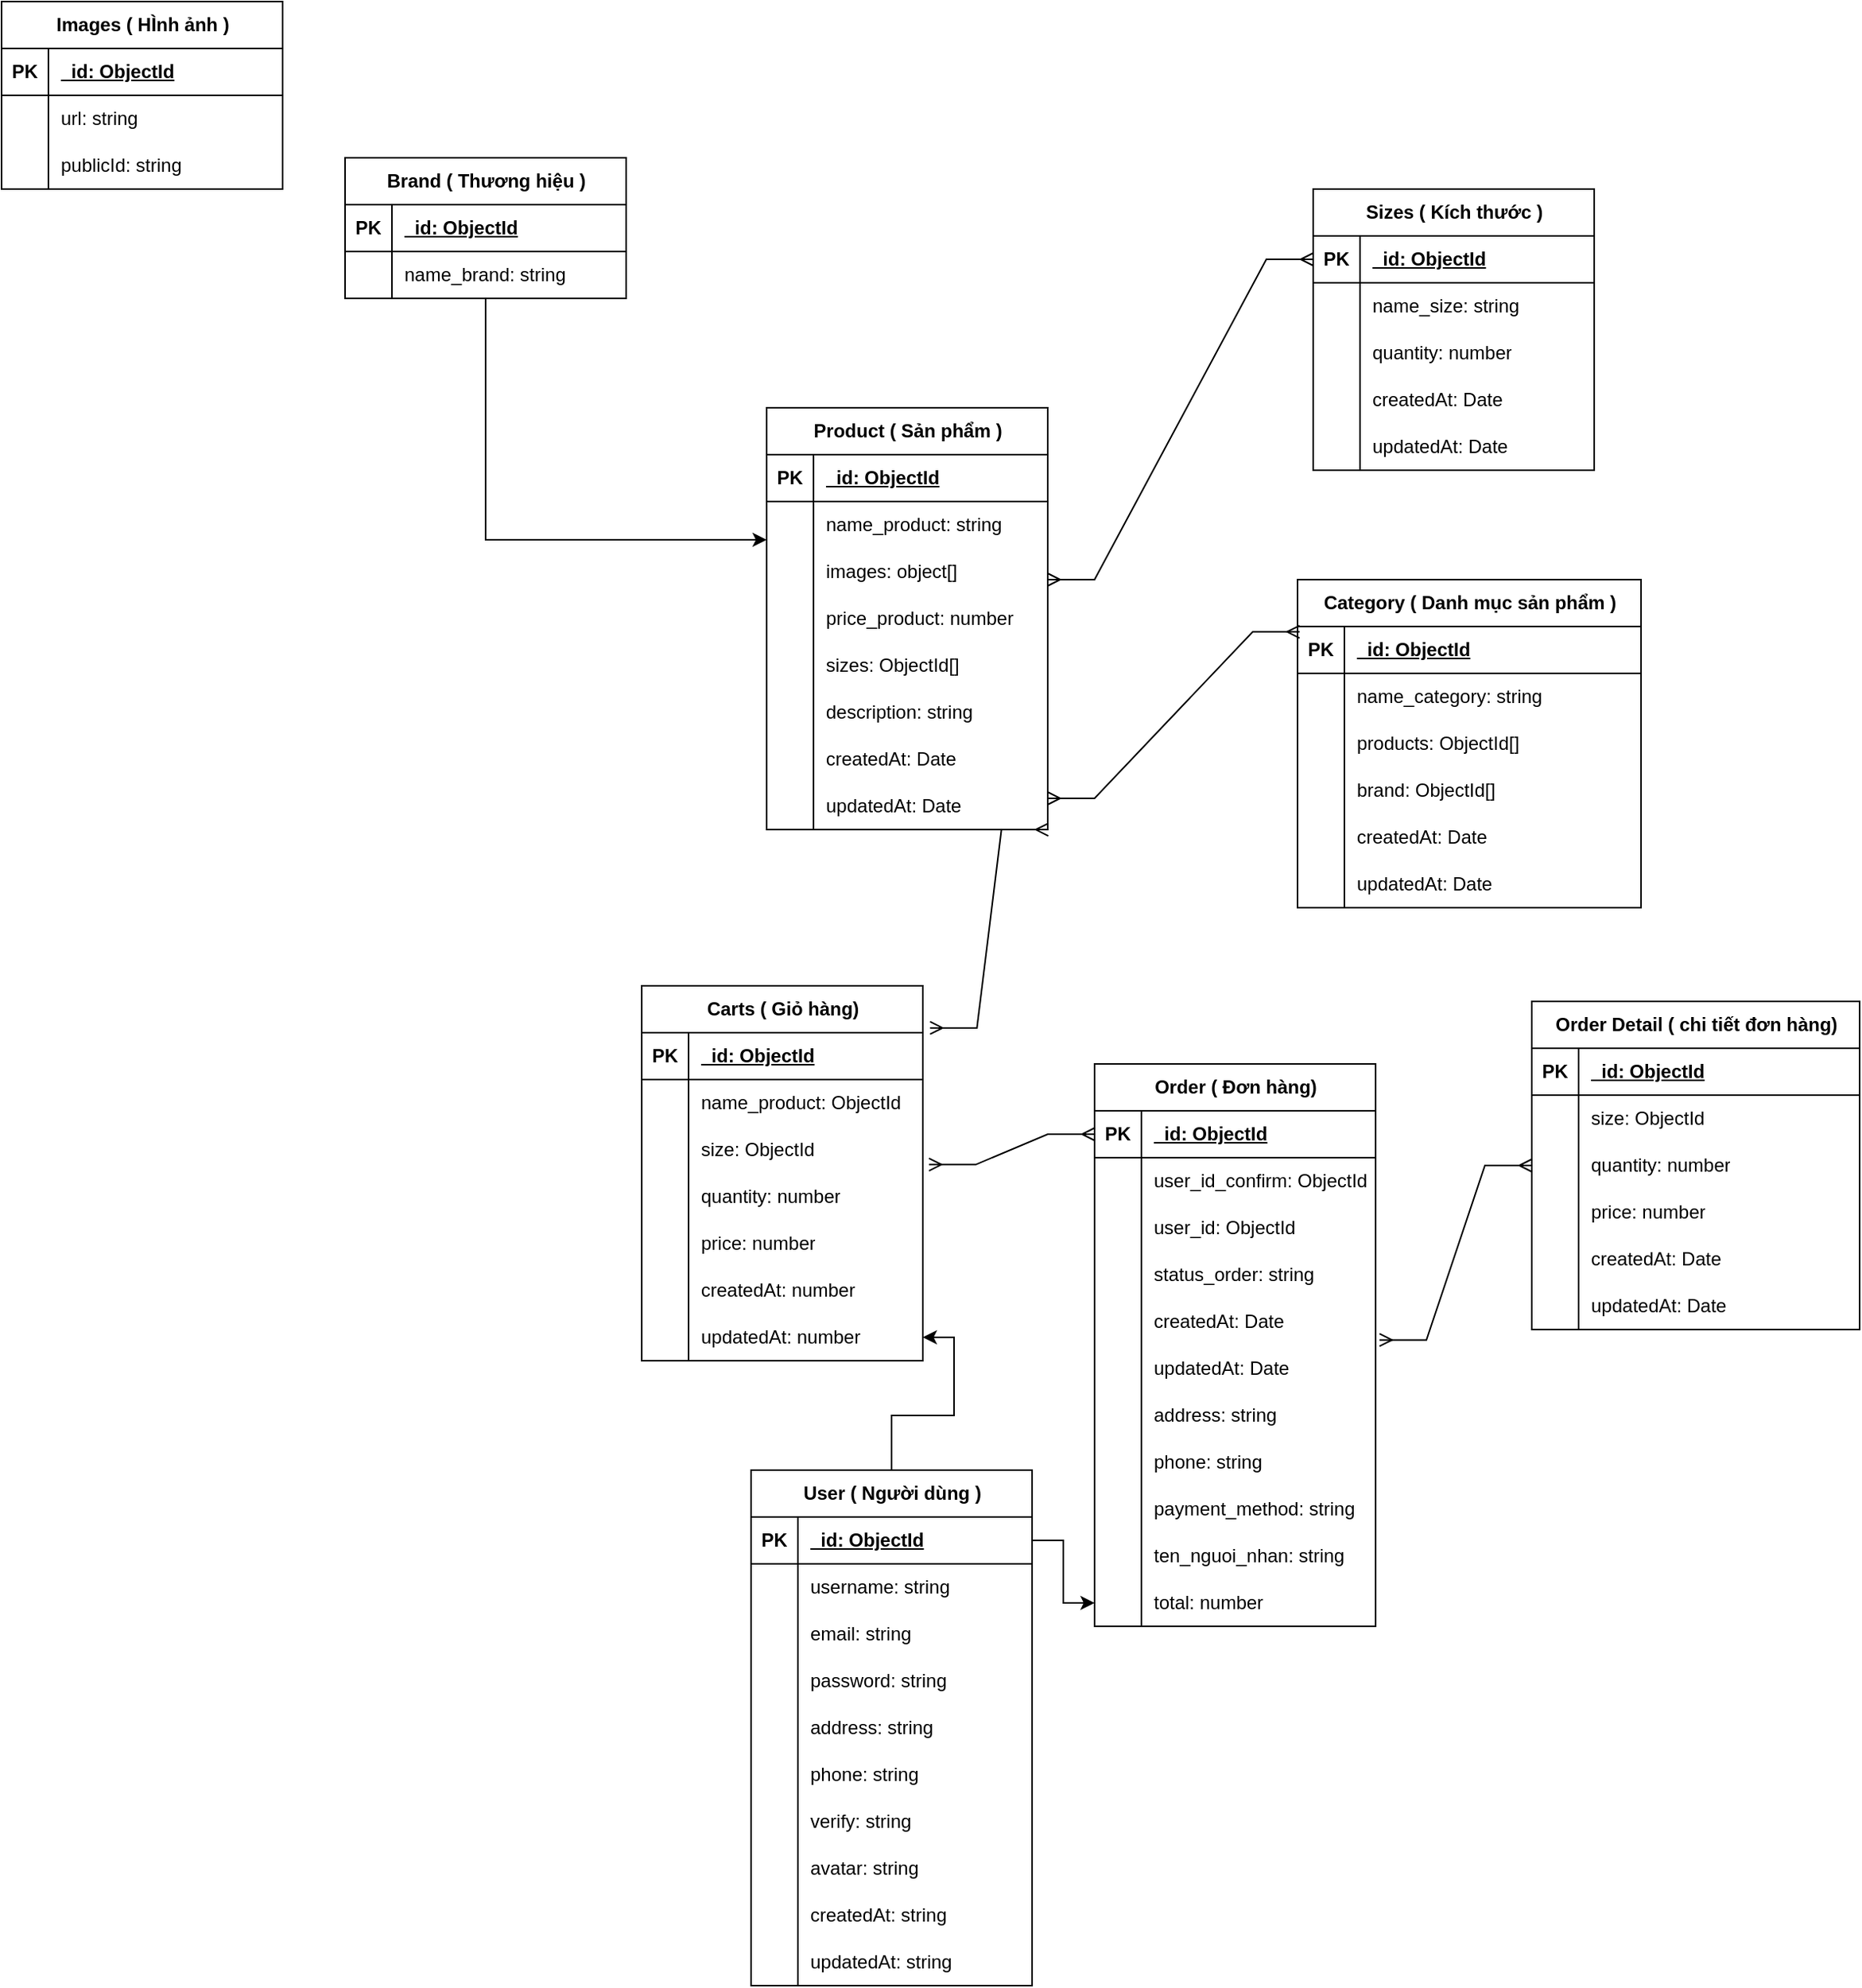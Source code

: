 <mxfile version="24.7.7">
  <diagram name="Trang-1" id="rdlwIxtLvglHreywHkfj">
    <mxGraphModel dx="1341" dy="836" grid="1" gridSize="10" guides="1" tooltips="1" connect="1" arrows="1" fold="1" page="1" pageScale="1" pageWidth="3300" pageHeight="4681" math="0" shadow="0">
      <root>
        <mxCell id="0" />
        <mxCell id="1" parent="0" />
        <mxCell id="SpZlrepRMHVag8Vg3YaE-1" style="edgeStyle=orthogonalEdgeStyle;rounded=0;orthogonalLoop=1;jettySize=auto;html=1;" edge="1" parent="1" source="bNYrujHuYFInBL5xQJTk-14" target="bNYrujHuYFInBL5xQJTk-202">
          <mxGeometry relative="1" as="geometry" />
        </mxCell>
        <mxCell id="bNYrujHuYFInBL5xQJTk-14" value="User ( Người dùng )" style="shape=table;startSize=30;container=1;collapsible=1;childLayout=tableLayout;fixedRows=1;rowLines=0;fontStyle=1;align=center;resizeLast=1;html=1;" parent="1" vertex="1">
          <mxGeometry x="1650" y="3060" width="180" height="330" as="geometry" />
        </mxCell>
        <mxCell id="bNYrujHuYFInBL5xQJTk-15" value="" style="shape=tableRow;horizontal=0;startSize=0;swimlaneHead=0;swimlaneBody=0;fillColor=none;collapsible=0;dropTarget=0;points=[[0,0.5],[1,0.5]];portConstraint=eastwest;top=0;left=0;right=0;bottom=1;" parent="bNYrujHuYFInBL5xQJTk-14" vertex="1">
          <mxGeometry y="30" width="180" height="30" as="geometry" />
        </mxCell>
        <mxCell id="bNYrujHuYFInBL5xQJTk-16" value="PK" style="shape=partialRectangle;connectable=0;fillColor=none;top=0;left=0;bottom=0;right=0;fontStyle=1;overflow=hidden;whiteSpace=wrap;html=1;" parent="bNYrujHuYFInBL5xQJTk-15" vertex="1">
          <mxGeometry width="30" height="30" as="geometry">
            <mxRectangle width="30" height="30" as="alternateBounds" />
          </mxGeometry>
        </mxCell>
        <mxCell id="bNYrujHuYFInBL5xQJTk-17" value="_id: ObjectId" style="shape=partialRectangle;connectable=0;fillColor=none;top=0;left=0;bottom=0;right=0;align=left;spacingLeft=6;fontStyle=5;overflow=hidden;whiteSpace=wrap;html=1;" parent="bNYrujHuYFInBL5xQJTk-15" vertex="1">
          <mxGeometry x="30" width="150" height="30" as="geometry">
            <mxRectangle width="150" height="30" as="alternateBounds" />
          </mxGeometry>
        </mxCell>
        <mxCell id="bNYrujHuYFInBL5xQJTk-18" value="" style="shape=tableRow;horizontal=0;startSize=0;swimlaneHead=0;swimlaneBody=0;fillColor=none;collapsible=0;dropTarget=0;points=[[0,0.5],[1,0.5]];portConstraint=eastwest;top=0;left=0;right=0;bottom=0;" parent="bNYrujHuYFInBL5xQJTk-14" vertex="1">
          <mxGeometry y="60" width="180" height="30" as="geometry" />
        </mxCell>
        <mxCell id="bNYrujHuYFInBL5xQJTk-19" value="" style="shape=partialRectangle;connectable=0;fillColor=none;top=0;left=0;bottom=0;right=0;editable=1;overflow=hidden;whiteSpace=wrap;html=1;" parent="bNYrujHuYFInBL5xQJTk-18" vertex="1">
          <mxGeometry width="30" height="30" as="geometry">
            <mxRectangle width="30" height="30" as="alternateBounds" />
          </mxGeometry>
        </mxCell>
        <mxCell id="bNYrujHuYFInBL5xQJTk-20" value="username: string" style="shape=partialRectangle;connectable=0;fillColor=none;top=0;left=0;bottom=0;right=0;align=left;spacingLeft=6;overflow=hidden;whiteSpace=wrap;html=1;" parent="bNYrujHuYFInBL5xQJTk-18" vertex="1">
          <mxGeometry x="30" width="150" height="30" as="geometry">
            <mxRectangle width="150" height="30" as="alternateBounds" />
          </mxGeometry>
        </mxCell>
        <mxCell id="bNYrujHuYFInBL5xQJTk-21" value="" style="shape=tableRow;horizontal=0;startSize=0;swimlaneHead=0;swimlaneBody=0;fillColor=none;collapsible=0;dropTarget=0;points=[[0,0.5],[1,0.5]];portConstraint=eastwest;top=0;left=0;right=0;bottom=0;" parent="bNYrujHuYFInBL5xQJTk-14" vertex="1">
          <mxGeometry y="90" width="180" height="30" as="geometry" />
        </mxCell>
        <mxCell id="bNYrujHuYFInBL5xQJTk-22" value="" style="shape=partialRectangle;connectable=0;fillColor=none;top=0;left=0;bottom=0;right=0;editable=1;overflow=hidden;whiteSpace=wrap;html=1;" parent="bNYrujHuYFInBL5xQJTk-21" vertex="1">
          <mxGeometry width="30" height="30" as="geometry">
            <mxRectangle width="30" height="30" as="alternateBounds" />
          </mxGeometry>
        </mxCell>
        <mxCell id="bNYrujHuYFInBL5xQJTk-23" value="email: string" style="shape=partialRectangle;connectable=0;fillColor=none;top=0;left=0;bottom=0;right=0;align=left;spacingLeft=6;overflow=hidden;whiteSpace=wrap;html=1;" parent="bNYrujHuYFInBL5xQJTk-21" vertex="1">
          <mxGeometry x="30" width="150" height="30" as="geometry">
            <mxRectangle width="150" height="30" as="alternateBounds" />
          </mxGeometry>
        </mxCell>
        <mxCell id="bNYrujHuYFInBL5xQJTk-24" value="" style="shape=tableRow;horizontal=0;startSize=0;swimlaneHead=0;swimlaneBody=0;fillColor=none;collapsible=0;dropTarget=0;points=[[0,0.5],[1,0.5]];portConstraint=eastwest;top=0;left=0;right=0;bottom=0;" parent="bNYrujHuYFInBL5xQJTk-14" vertex="1">
          <mxGeometry y="120" width="180" height="30" as="geometry" />
        </mxCell>
        <mxCell id="bNYrujHuYFInBL5xQJTk-25" value="" style="shape=partialRectangle;connectable=0;fillColor=none;top=0;left=0;bottom=0;right=0;editable=1;overflow=hidden;whiteSpace=wrap;html=1;" parent="bNYrujHuYFInBL5xQJTk-24" vertex="1">
          <mxGeometry width="30" height="30" as="geometry">
            <mxRectangle width="30" height="30" as="alternateBounds" />
          </mxGeometry>
        </mxCell>
        <mxCell id="bNYrujHuYFInBL5xQJTk-26" value="password: string" style="shape=partialRectangle;connectable=0;fillColor=none;top=0;left=0;bottom=0;right=0;align=left;spacingLeft=6;overflow=hidden;whiteSpace=wrap;html=1;" parent="bNYrujHuYFInBL5xQJTk-24" vertex="1">
          <mxGeometry x="30" width="150" height="30" as="geometry">
            <mxRectangle width="150" height="30" as="alternateBounds" />
          </mxGeometry>
        </mxCell>
        <mxCell id="bNYrujHuYFInBL5xQJTk-44" value="" style="shape=tableRow;horizontal=0;startSize=0;swimlaneHead=0;swimlaneBody=0;fillColor=none;collapsible=0;dropTarget=0;points=[[0,0.5],[1,0.5]];portConstraint=eastwest;top=0;left=0;right=0;bottom=0;" parent="bNYrujHuYFInBL5xQJTk-14" vertex="1">
          <mxGeometry y="150" width="180" height="30" as="geometry" />
        </mxCell>
        <mxCell id="bNYrujHuYFInBL5xQJTk-45" value="" style="shape=partialRectangle;connectable=0;fillColor=none;top=0;left=0;bottom=0;right=0;editable=1;overflow=hidden;whiteSpace=wrap;html=1;" parent="bNYrujHuYFInBL5xQJTk-44" vertex="1">
          <mxGeometry width="30" height="30" as="geometry">
            <mxRectangle width="30" height="30" as="alternateBounds" />
          </mxGeometry>
        </mxCell>
        <mxCell id="bNYrujHuYFInBL5xQJTk-46" value="address: string" style="shape=partialRectangle;connectable=0;fillColor=none;top=0;left=0;bottom=0;right=0;align=left;spacingLeft=6;overflow=hidden;whiteSpace=wrap;html=1;" parent="bNYrujHuYFInBL5xQJTk-44" vertex="1">
          <mxGeometry x="30" width="150" height="30" as="geometry">
            <mxRectangle width="150" height="30" as="alternateBounds" />
          </mxGeometry>
        </mxCell>
        <mxCell id="bNYrujHuYFInBL5xQJTk-47" value="" style="shape=tableRow;horizontal=0;startSize=0;swimlaneHead=0;swimlaneBody=0;fillColor=none;collapsible=0;dropTarget=0;points=[[0,0.5],[1,0.5]];portConstraint=eastwest;top=0;left=0;right=0;bottom=0;" parent="bNYrujHuYFInBL5xQJTk-14" vertex="1">
          <mxGeometry y="180" width="180" height="30" as="geometry" />
        </mxCell>
        <mxCell id="bNYrujHuYFInBL5xQJTk-48" value="" style="shape=partialRectangle;connectable=0;fillColor=none;top=0;left=0;bottom=0;right=0;editable=1;overflow=hidden;whiteSpace=wrap;html=1;" parent="bNYrujHuYFInBL5xQJTk-47" vertex="1">
          <mxGeometry width="30" height="30" as="geometry">
            <mxRectangle width="30" height="30" as="alternateBounds" />
          </mxGeometry>
        </mxCell>
        <mxCell id="bNYrujHuYFInBL5xQJTk-49" value="phone: string" style="shape=partialRectangle;connectable=0;fillColor=none;top=0;left=0;bottom=0;right=0;align=left;spacingLeft=6;overflow=hidden;whiteSpace=wrap;html=1;" parent="bNYrujHuYFInBL5xQJTk-47" vertex="1">
          <mxGeometry x="30" width="150" height="30" as="geometry">
            <mxRectangle width="150" height="30" as="alternateBounds" />
          </mxGeometry>
        </mxCell>
        <mxCell id="bNYrujHuYFInBL5xQJTk-50" value="" style="shape=tableRow;horizontal=0;startSize=0;swimlaneHead=0;swimlaneBody=0;fillColor=none;collapsible=0;dropTarget=0;points=[[0,0.5],[1,0.5]];portConstraint=eastwest;top=0;left=0;right=0;bottom=0;" parent="bNYrujHuYFInBL5xQJTk-14" vertex="1">
          <mxGeometry y="210" width="180" height="30" as="geometry" />
        </mxCell>
        <mxCell id="bNYrujHuYFInBL5xQJTk-51" value="" style="shape=partialRectangle;connectable=0;fillColor=none;top=0;left=0;bottom=0;right=0;editable=1;overflow=hidden;whiteSpace=wrap;html=1;" parent="bNYrujHuYFInBL5xQJTk-50" vertex="1">
          <mxGeometry width="30" height="30" as="geometry">
            <mxRectangle width="30" height="30" as="alternateBounds" />
          </mxGeometry>
        </mxCell>
        <mxCell id="bNYrujHuYFInBL5xQJTk-52" value="verify: string" style="shape=partialRectangle;connectable=0;fillColor=none;top=0;left=0;bottom=0;right=0;align=left;spacingLeft=6;overflow=hidden;whiteSpace=wrap;html=1;" parent="bNYrujHuYFInBL5xQJTk-50" vertex="1">
          <mxGeometry x="30" width="150" height="30" as="geometry">
            <mxRectangle width="150" height="30" as="alternateBounds" />
          </mxGeometry>
        </mxCell>
        <mxCell id="bNYrujHuYFInBL5xQJTk-53" value="" style="shape=tableRow;horizontal=0;startSize=0;swimlaneHead=0;swimlaneBody=0;fillColor=none;collapsible=0;dropTarget=0;points=[[0,0.5],[1,0.5]];portConstraint=eastwest;top=0;left=0;right=0;bottom=0;" parent="bNYrujHuYFInBL5xQJTk-14" vertex="1">
          <mxGeometry y="240" width="180" height="30" as="geometry" />
        </mxCell>
        <mxCell id="bNYrujHuYFInBL5xQJTk-54" value="" style="shape=partialRectangle;connectable=0;fillColor=none;top=0;left=0;bottom=0;right=0;editable=1;overflow=hidden;whiteSpace=wrap;html=1;" parent="bNYrujHuYFInBL5xQJTk-53" vertex="1">
          <mxGeometry width="30" height="30" as="geometry">
            <mxRectangle width="30" height="30" as="alternateBounds" />
          </mxGeometry>
        </mxCell>
        <mxCell id="bNYrujHuYFInBL5xQJTk-55" value="avatar: string" style="shape=partialRectangle;connectable=0;fillColor=none;top=0;left=0;bottom=0;right=0;align=left;spacingLeft=6;overflow=hidden;whiteSpace=wrap;html=1;" parent="bNYrujHuYFInBL5xQJTk-53" vertex="1">
          <mxGeometry x="30" width="150" height="30" as="geometry">
            <mxRectangle width="150" height="30" as="alternateBounds" />
          </mxGeometry>
        </mxCell>
        <mxCell id="bNYrujHuYFInBL5xQJTk-56" value="" style="shape=tableRow;horizontal=0;startSize=0;swimlaneHead=0;swimlaneBody=0;fillColor=none;collapsible=0;dropTarget=0;points=[[0,0.5],[1,0.5]];portConstraint=eastwest;top=0;left=0;right=0;bottom=0;" parent="bNYrujHuYFInBL5xQJTk-14" vertex="1">
          <mxGeometry y="270" width="180" height="30" as="geometry" />
        </mxCell>
        <mxCell id="bNYrujHuYFInBL5xQJTk-57" value="" style="shape=partialRectangle;connectable=0;fillColor=none;top=0;left=0;bottom=0;right=0;editable=1;overflow=hidden;whiteSpace=wrap;html=1;" parent="bNYrujHuYFInBL5xQJTk-56" vertex="1">
          <mxGeometry width="30" height="30" as="geometry">
            <mxRectangle width="30" height="30" as="alternateBounds" />
          </mxGeometry>
        </mxCell>
        <mxCell id="bNYrujHuYFInBL5xQJTk-58" value="createdAt: string" style="shape=partialRectangle;connectable=0;fillColor=none;top=0;left=0;bottom=0;right=0;align=left;spacingLeft=6;overflow=hidden;whiteSpace=wrap;html=1;" parent="bNYrujHuYFInBL5xQJTk-56" vertex="1">
          <mxGeometry x="30" width="150" height="30" as="geometry">
            <mxRectangle width="150" height="30" as="alternateBounds" />
          </mxGeometry>
        </mxCell>
        <mxCell id="bNYrujHuYFInBL5xQJTk-59" value="" style="shape=tableRow;horizontal=0;startSize=0;swimlaneHead=0;swimlaneBody=0;fillColor=none;collapsible=0;dropTarget=0;points=[[0,0.5],[1,0.5]];portConstraint=eastwest;top=0;left=0;right=0;bottom=0;" parent="bNYrujHuYFInBL5xQJTk-14" vertex="1">
          <mxGeometry y="300" width="180" height="30" as="geometry" />
        </mxCell>
        <mxCell id="bNYrujHuYFInBL5xQJTk-60" value="" style="shape=partialRectangle;connectable=0;fillColor=none;top=0;left=0;bottom=0;right=0;editable=1;overflow=hidden;whiteSpace=wrap;html=1;" parent="bNYrujHuYFInBL5xQJTk-59" vertex="1">
          <mxGeometry width="30" height="30" as="geometry">
            <mxRectangle width="30" height="30" as="alternateBounds" />
          </mxGeometry>
        </mxCell>
        <mxCell id="bNYrujHuYFInBL5xQJTk-61" value="updatedAt: string" style="shape=partialRectangle;connectable=0;fillColor=none;top=0;left=0;bottom=0;right=0;align=left;spacingLeft=6;overflow=hidden;whiteSpace=wrap;html=1;" parent="bNYrujHuYFInBL5xQJTk-59" vertex="1">
          <mxGeometry x="30" width="150" height="30" as="geometry">
            <mxRectangle width="150" height="30" as="alternateBounds" />
          </mxGeometry>
        </mxCell>
        <mxCell id="bNYrujHuYFInBL5xQJTk-62" value="Product ( Sản phẩm )" style="shape=table;startSize=30;container=1;collapsible=1;childLayout=tableLayout;fixedRows=1;rowLines=0;fontStyle=1;align=center;resizeLast=1;html=1;" parent="1" vertex="1">
          <mxGeometry x="1660" y="2380" width="180" height="270" as="geometry" />
        </mxCell>
        <mxCell id="bNYrujHuYFInBL5xQJTk-63" value="" style="shape=tableRow;horizontal=0;startSize=0;swimlaneHead=0;swimlaneBody=0;fillColor=none;collapsible=0;dropTarget=0;points=[[0,0.5],[1,0.5]];portConstraint=eastwest;top=0;left=0;right=0;bottom=1;" parent="bNYrujHuYFInBL5xQJTk-62" vertex="1">
          <mxGeometry y="30" width="180" height="30" as="geometry" />
        </mxCell>
        <mxCell id="bNYrujHuYFInBL5xQJTk-64" value="PK" style="shape=partialRectangle;connectable=0;fillColor=none;top=0;left=0;bottom=0;right=0;fontStyle=1;overflow=hidden;whiteSpace=wrap;html=1;" parent="bNYrujHuYFInBL5xQJTk-63" vertex="1">
          <mxGeometry width="30" height="30" as="geometry">
            <mxRectangle width="30" height="30" as="alternateBounds" />
          </mxGeometry>
        </mxCell>
        <mxCell id="bNYrujHuYFInBL5xQJTk-65" value="_id: ObjectId" style="shape=partialRectangle;connectable=0;fillColor=none;top=0;left=0;bottom=0;right=0;align=left;spacingLeft=6;fontStyle=5;overflow=hidden;whiteSpace=wrap;html=1;" parent="bNYrujHuYFInBL5xQJTk-63" vertex="1">
          <mxGeometry x="30" width="150" height="30" as="geometry">
            <mxRectangle width="150" height="30" as="alternateBounds" />
          </mxGeometry>
        </mxCell>
        <mxCell id="bNYrujHuYFInBL5xQJTk-66" value="" style="shape=tableRow;horizontal=0;startSize=0;swimlaneHead=0;swimlaneBody=0;fillColor=none;collapsible=0;dropTarget=0;points=[[0,0.5],[1,0.5]];portConstraint=eastwest;top=0;left=0;right=0;bottom=0;" parent="bNYrujHuYFInBL5xQJTk-62" vertex="1">
          <mxGeometry y="60" width="180" height="30" as="geometry" />
        </mxCell>
        <mxCell id="bNYrujHuYFInBL5xQJTk-67" value="" style="shape=partialRectangle;connectable=0;fillColor=none;top=0;left=0;bottom=0;right=0;editable=1;overflow=hidden;whiteSpace=wrap;html=1;" parent="bNYrujHuYFInBL5xQJTk-66" vertex="1">
          <mxGeometry width="30" height="30" as="geometry">
            <mxRectangle width="30" height="30" as="alternateBounds" />
          </mxGeometry>
        </mxCell>
        <mxCell id="bNYrujHuYFInBL5xQJTk-68" value="name_product: string" style="shape=partialRectangle;connectable=0;fillColor=none;top=0;left=0;bottom=0;right=0;align=left;spacingLeft=6;overflow=hidden;whiteSpace=wrap;html=1;" parent="bNYrujHuYFInBL5xQJTk-66" vertex="1">
          <mxGeometry x="30" width="150" height="30" as="geometry">
            <mxRectangle width="150" height="30" as="alternateBounds" />
          </mxGeometry>
        </mxCell>
        <mxCell id="bNYrujHuYFInBL5xQJTk-69" value="" style="shape=tableRow;horizontal=0;startSize=0;swimlaneHead=0;swimlaneBody=0;fillColor=none;collapsible=0;dropTarget=0;points=[[0,0.5],[1,0.5]];portConstraint=eastwest;top=0;left=0;right=0;bottom=0;" parent="bNYrujHuYFInBL5xQJTk-62" vertex="1">
          <mxGeometry y="90" width="180" height="30" as="geometry" />
        </mxCell>
        <mxCell id="bNYrujHuYFInBL5xQJTk-70" value="" style="shape=partialRectangle;connectable=0;fillColor=none;top=0;left=0;bottom=0;right=0;editable=1;overflow=hidden;whiteSpace=wrap;html=1;" parent="bNYrujHuYFInBL5xQJTk-69" vertex="1">
          <mxGeometry width="30" height="30" as="geometry">
            <mxRectangle width="30" height="30" as="alternateBounds" />
          </mxGeometry>
        </mxCell>
        <mxCell id="bNYrujHuYFInBL5xQJTk-71" value="images: object[]" style="shape=partialRectangle;connectable=0;fillColor=none;top=0;left=0;bottom=0;right=0;align=left;spacingLeft=6;overflow=hidden;whiteSpace=wrap;html=1;" parent="bNYrujHuYFInBL5xQJTk-69" vertex="1">
          <mxGeometry x="30" width="150" height="30" as="geometry">
            <mxRectangle width="150" height="30" as="alternateBounds" />
          </mxGeometry>
        </mxCell>
        <mxCell id="bNYrujHuYFInBL5xQJTk-72" value="" style="shape=tableRow;horizontal=0;startSize=0;swimlaneHead=0;swimlaneBody=0;fillColor=none;collapsible=0;dropTarget=0;points=[[0,0.5],[1,0.5]];portConstraint=eastwest;top=0;left=0;right=0;bottom=0;" parent="bNYrujHuYFInBL5xQJTk-62" vertex="1">
          <mxGeometry y="120" width="180" height="30" as="geometry" />
        </mxCell>
        <mxCell id="bNYrujHuYFInBL5xQJTk-73" value="" style="shape=partialRectangle;connectable=0;fillColor=none;top=0;left=0;bottom=0;right=0;editable=1;overflow=hidden;whiteSpace=wrap;html=1;" parent="bNYrujHuYFInBL5xQJTk-72" vertex="1">
          <mxGeometry width="30" height="30" as="geometry">
            <mxRectangle width="30" height="30" as="alternateBounds" />
          </mxGeometry>
        </mxCell>
        <mxCell id="bNYrujHuYFInBL5xQJTk-74" value="price_product: number" style="shape=partialRectangle;connectable=0;fillColor=none;top=0;left=0;bottom=0;right=0;align=left;spacingLeft=6;overflow=hidden;whiteSpace=wrap;html=1;" parent="bNYrujHuYFInBL5xQJTk-72" vertex="1">
          <mxGeometry x="30" width="150" height="30" as="geometry">
            <mxRectangle width="150" height="30" as="alternateBounds" />
          </mxGeometry>
        </mxCell>
        <mxCell id="bNYrujHuYFInBL5xQJTk-75" value="" style="shape=tableRow;horizontal=0;startSize=0;swimlaneHead=0;swimlaneBody=0;fillColor=none;collapsible=0;dropTarget=0;points=[[0,0.5],[1,0.5]];portConstraint=eastwest;top=0;left=0;right=0;bottom=0;" parent="bNYrujHuYFInBL5xQJTk-62" vertex="1">
          <mxGeometry y="150" width="180" height="30" as="geometry" />
        </mxCell>
        <mxCell id="bNYrujHuYFInBL5xQJTk-76" value="" style="shape=partialRectangle;connectable=0;fillColor=none;top=0;left=0;bottom=0;right=0;editable=1;overflow=hidden;whiteSpace=wrap;html=1;" parent="bNYrujHuYFInBL5xQJTk-75" vertex="1">
          <mxGeometry width="30" height="30" as="geometry">
            <mxRectangle width="30" height="30" as="alternateBounds" />
          </mxGeometry>
        </mxCell>
        <mxCell id="bNYrujHuYFInBL5xQJTk-77" value="sizes: ObjectId[]" style="shape=partialRectangle;connectable=0;fillColor=none;top=0;left=0;bottom=0;right=0;align=left;spacingLeft=6;overflow=hidden;whiteSpace=wrap;html=1;" parent="bNYrujHuYFInBL5xQJTk-75" vertex="1">
          <mxGeometry x="30" width="150" height="30" as="geometry">
            <mxRectangle width="150" height="30" as="alternateBounds" />
          </mxGeometry>
        </mxCell>
        <mxCell id="bNYrujHuYFInBL5xQJTk-78" value="" style="shape=tableRow;horizontal=0;startSize=0;swimlaneHead=0;swimlaneBody=0;fillColor=none;collapsible=0;dropTarget=0;points=[[0,0.5],[1,0.5]];portConstraint=eastwest;top=0;left=0;right=0;bottom=0;" parent="bNYrujHuYFInBL5xQJTk-62" vertex="1">
          <mxGeometry y="180" width="180" height="30" as="geometry" />
        </mxCell>
        <mxCell id="bNYrujHuYFInBL5xQJTk-79" value="" style="shape=partialRectangle;connectable=0;fillColor=none;top=0;left=0;bottom=0;right=0;editable=1;overflow=hidden;whiteSpace=wrap;html=1;" parent="bNYrujHuYFInBL5xQJTk-78" vertex="1">
          <mxGeometry width="30" height="30" as="geometry">
            <mxRectangle width="30" height="30" as="alternateBounds" />
          </mxGeometry>
        </mxCell>
        <mxCell id="bNYrujHuYFInBL5xQJTk-80" value="description: string" style="shape=partialRectangle;connectable=0;fillColor=none;top=0;left=0;bottom=0;right=0;align=left;spacingLeft=6;overflow=hidden;whiteSpace=wrap;html=1;" parent="bNYrujHuYFInBL5xQJTk-78" vertex="1">
          <mxGeometry x="30" width="150" height="30" as="geometry">
            <mxRectangle width="150" height="30" as="alternateBounds" />
          </mxGeometry>
        </mxCell>
        <mxCell id="bNYrujHuYFInBL5xQJTk-81" value="" style="shape=tableRow;horizontal=0;startSize=0;swimlaneHead=0;swimlaneBody=0;fillColor=none;collapsible=0;dropTarget=0;points=[[0,0.5],[1,0.5]];portConstraint=eastwest;top=0;left=0;right=0;bottom=0;" parent="bNYrujHuYFInBL5xQJTk-62" vertex="1">
          <mxGeometry y="210" width="180" height="30" as="geometry" />
        </mxCell>
        <mxCell id="bNYrujHuYFInBL5xQJTk-82" value="" style="shape=partialRectangle;connectable=0;fillColor=none;top=0;left=0;bottom=0;right=0;editable=1;overflow=hidden;whiteSpace=wrap;html=1;" parent="bNYrujHuYFInBL5xQJTk-81" vertex="1">
          <mxGeometry width="30" height="30" as="geometry">
            <mxRectangle width="30" height="30" as="alternateBounds" />
          </mxGeometry>
        </mxCell>
        <mxCell id="bNYrujHuYFInBL5xQJTk-83" value="createdAt: Date" style="shape=partialRectangle;connectable=0;fillColor=none;top=0;left=0;bottom=0;right=0;align=left;spacingLeft=6;overflow=hidden;whiteSpace=wrap;html=1;" parent="bNYrujHuYFInBL5xQJTk-81" vertex="1">
          <mxGeometry x="30" width="150" height="30" as="geometry">
            <mxRectangle width="150" height="30" as="alternateBounds" />
          </mxGeometry>
        </mxCell>
        <mxCell id="bNYrujHuYFInBL5xQJTk-84" value="" style="shape=tableRow;horizontal=0;startSize=0;swimlaneHead=0;swimlaneBody=0;fillColor=none;collapsible=0;dropTarget=0;points=[[0,0.5],[1,0.5]];portConstraint=eastwest;top=0;left=0;right=0;bottom=0;" parent="bNYrujHuYFInBL5xQJTk-62" vertex="1">
          <mxGeometry y="240" width="180" height="30" as="geometry" />
        </mxCell>
        <mxCell id="bNYrujHuYFInBL5xQJTk-85" value="" style="shape=partialRectangle;connectable=0;fillColor=none;top=0;left=0;bottom=0;right=0;editable=1;overflow=hidden;whiteSpace=wrap;html=1;" parent="bNYrujHuYFInBL5xQJTk-84" vertex="1">
          <mxGeometry width="30" height="30" as="geometry">
            <mxRectangle width="30" height="30" as="alternateBounds" />
          </mxGeometry>
        </mxCell>
        <mxCell id="bNYrujHuYFInBL5xQJTk-86" value="updatedAt: Date" style="shape=partialRectangle;connectable=0;fillColor=none;top=0;left=0;bottom=0;right=0;align=left;spacingLeft=6;overflow=hidden;whiteSpace=wrap;html=1;" parent="bNYrujHuYFInBL5xQJTk-84" vertex="1">
          <mxGeometry x="30" width="150" height="30" as="geometry">
            <mxRectangle width="150" height="30" as="alternateBounds" />
          </mxGeometry>
        </mxCell>
        <mxCell id="bNYrujHuYFInBL5xQJTk-87" value="Sizes ( Kích thước )" style="shape=table;startSize=30;container=1;collapsible=1;childLayout=tableLayout;fixedRows=1;rowLines=0;fontStyle=1;align=center;resizeLast=1;html=1;" parent="1" vertex="1">
          <mxGeometry x="2010" y="2240" width="180" height="180" as="geometry" />
        </mxCell>
        <mxCell id="bNYrujHuYFInBL5xQJTk-88" value="" style="shape=tableRow;horizontal=0;startSize=0;swimlaneHead=0;swimlaneBody=0;fillColor=none;collapsible=0;dropTarget=0;points=[[0,0.5],[1,0.5]];portConstraint=eastwest;top=0;left=0;right=0;bottom=1;" parent="bNYrujHuYFInBL5xQJTk-87" vertex="1">
          <mxGeometry y="30" width="180" height="30" as="geometry" />
        </mxCell>
        <mxCell id="bNYrujHuYFInBL5xQJTk-89" value="PK" style="shape=partialRectangle;connectable=0;fillColor=none;top=0;left=0;bottom=0;right=0;fontStyle=1;overflow=hidden;whiteSpace=wrap;html=1;" parent="bNYrujHuYFInBL5xQJTk-88" vertex="1">
          <mxGeometry width="30" height="30" as="geometry">
            <mxRectangle width="30" height="30" as="alternateBounds" />
          </mxGeometry>
        </mxCell>
        <mxCell id="bNYrujHuYFInBL5xQJTk-90" value="_id: ObjectId" style="shape=partialRectangle;connectable=0;fillColor=none;top=0;left=0;bottom=0;right=0;align=left;spacingLeft=6;fontStyle=5;overflow=hidden;whiteSpace=wrap;html=1;" parent="bNYrujHuYFInBL5xQJTk-88" vertex="1">
          <mxGeometry x="30" width="150" height="30" as="geometry">
            <mxRectangle width="150" height="30" as="alternateBounds" />
          </mxGeometry>
        </mxCell>
        <mxCell id="bNYrujHuYFInBL5xQJTk-91" value="" style="shape=tableRow;horizontal=0;startSize=0;swimlaneHead=0;swimlaneBody=0;fillColor=none;collapsible=0;dropTarget=0;points=[[0,0.5],[1,0.5]];portConstraint=eastwest;top=0;left=0;right=0;bottom=0;" parent="bNYrujHuYFInBL5xQJTk-87" vertex="1">
          <mxGeometry y="60" width="180" height="30" as="geometry" />
        </mxCell>
        <mxCell id="bNYrujHuYFInBL5xQJTk-92" value="" style="shape=partialRectangle;connectable=0;fillColor=none;top=0;left=0;bottom=0;right=0;editable=1;overflow=hidden;whiteSpace=wrap;html=1;" parent="bNYrujHuYFInBL5xQJTk-91" vertex="1">
          <mxGeometry width="30" height="30" as="geometry">
            <mxRectangle width="30" height="30" as="alternateBounds" />
          </mxGeometry>
        </mxCell>
        <mxCell id="bNYrujHuYFInBL5xQJTk-93" value="name_size: string" style="shape=partialRectangle;connectable=0;fillColor=none;top=0;left=0;bottom=0;right=0;align=left;spacingLeft=6;overflow=hidden;whiteSpace=wrap;html=1;" parent="bNYrujHuYFInBL5xQJTk-91" vertex="1">
          <mxGeometry x="30" width="150" height="30" as="geometry">
            <mxRectangle width="150" height="30" as="alternateBounds" />
          </mxGeometry>
        </mxCell>
        <mxCell id="bNYrujHuYFInBL5xQJTk-94" value="" style="shape=tableRow;horizontal=0;startSize=0;swimlaneHead=0;swimlaneBody=0;fillColor=none;collapsible=0;dropTarget=0;points=[[0,0.5],[1,0.5]];portConstraint=eastwest;top=0;left=0;right=0;bottom=0;" parent="bNYrujHuYFInBL5xQJTk-87" vertex="1">
          <mxGeometry y="90" width="180" height="30" as="geometry" />
        </mxCell>
        <mxCell id="bNYrujHuYFInBL5xQJTk-95" value="" style="shape=partialRectangle;connectable=0;fillColor=none;top=0;left=0;bottom=0;right=0;editable=1;overflow=hidden;whiteSpace=wrap;html=1;" parent="bNYrujHuYFInBL5xQJTk-94" vertex="1">
          <mxGeometry width="30" height="30" as="geometry">
            <mxRectangle width="30" height="30" as="alternateBounds" />
          </mxGeometry>
        </mxCell>
        <mxCell id="bNYrujHuYFInBL5xQJTk-96" value="quantity: number" style="shape=partialRectangle;connectable=0;fillColor=none;top=0;left=0;bottom=0;right=0;align=left;spacingLeft=6;overflow=hidden;whiteSpace=wrap;html=1;" parent="bNYrujHuYFInBL5xQJTk-94" vertex="1">
          <mxGeometry x="30" width="150" height="30" as="geometry">
            <mxRectangle width="150" height="30" as="alternateBounds" />
          </mxGeometry>
        </mxCell>
        <mxCell id="bNYrujHuYFInBL5xQJTk-97" value="" style="shape=tableRow;horizontal=0;startSize=0;swimlaneHead=0;swimlaneBody=0;fillColor=none;collapsible=0;dropTarget=0;points=[[0,0.5],[1,0.5]];portConstraint=eastwest;top=0;left=0;right=0;bottom=0;" parent="bNYrujHuYFInBL5xQJTk-87" vertex="1">
          <mxGeometry y="120" width="180" height="30" as="geometry" />
        </mxCell>
        <mxCell id="bNYrujHuYFInBL5xQJTk-98" value="" style="shape=partialRectangle;connectable=0;fillColor=none;top=0;left=0;bottom=0;right=0;editable=1;overflow=hidden;whiteSpace=wrap;html=1;" parent="bNYrujHuYFInBL5xQJTk-97" vertex="1">
          <mxGeometry width="30" height="30" as="geometry">
            <mxRectangle width="30" height="30" as="alternateBounds" />
          </mxGeometry>
        </mxCell>
        <mxCell id="bNYrujHuYFInBL5xQJTk-99" value="createdAt: Date" style="shape=partialRectangle;connectable=0;fillColor=none;top=0;left=0;bottom=0;right=0;align=left;spacingLeft=6;overflow=hidden;whiteSpace=wrap;html=1;" parent="bNYrujHuYFInBL5xQJTk-97" vertex="1">
          <mxGeometry x="30" width="150" height="30" as="geometry">
            <mxRectangle width="150" height="30" as="alternateBounds" />
          </mxGeometry>
        </mxCell>
        <mxCell id="bNYrujHuYFInBL5xQJTk-100" value="" style="shape=tableRow;horizontal=0;startSize=0;swimlaneHead=0;swimlaneBody=0;fillColor=none;collapsible=0;dropTarget=0;points=[[0,0.5],[1,0.5]];portConstraint=eastwest;top=0;left=0;right=0;bottom=0;" parent="bNYrujHuYFInBL5xQJTk-87" vertex="1">
          <mxGeometry y="150" width="180" height="30" as="geometry" />
        </mxCell>
        <mxCell id="bNYrujHuYFInBL5xQJTk-101" value="" style="shape=partialRectangle;connectable=0;fillColor=none;top=0;left=0;bottom=0;right=0;editable=1;overflow=hidden;whiteSpace=wrap;html=1;" parent="bNYrujHuYFInBL5xQJTk-100" vertex="1">
          <mxGeometry width="30" height="30" as="geometry">
            <mxRectangle width="30" height="30" as="alternateBounds" />
          </mxGeometry>
        </mxCell>
        <mxCell id="bNYrujHuYFInBL5xQJTk-102" value="updatedAt: Date" style="shape=partialRectangle;connectable=0;fillColor=none;top=0;left=0;bottom=0;right=0;align=left;spacingLeft=6;overflow=hidden;whiteSpace=wrap;html=1;" parent="bNYrujHuYFInBL5xQJTk-100" vertex="1">
          <mxGeometry x="30" width="150" height="30" as="geometry">
            <mxRectangle width="150" height="30" as="alternateBounds" />
          </mxGeometry>
        </mxCell>
        <mxCell id="bNYrujHuYFInBL5xQJTk-125" value="Category ( Danh mục sản phẩm )" style="shape=table;startSize=30;container=1;collapsible=1;childLayout=tableLayout;fixedRows=1;rowLines=0;fontStyle=1;align=center;resizeLast=1;html=1;" parent="1" vertex="1">
          <mxGeometry x="2000" y="2490" width="220" height="210" as="geometry" />
        </mxCell>
        <mxCell id="bNYrujHuYFInBL5xQJTk-126" value="" style="shape=tableRow;horizontal=0;startSize=0;swimlaneHead=0;swimlaneBody=0;fillColor=none;collapsible=0;dropTarget=0;points=[[0,0.5],[1,0.5]];portConstraint=eastwest;top=0;left=0;right=0;bottom=1;" parent="bNYrujHuYFInBL5xQJTk-125" vertex="1">
          <mxGeometry y="30" width="220" height="30" as="geometry" />
        </mxCell>
        <mxCell id="bNYrujHuYFInBL5xQJTk-127" value="PK" style="shape=partialRectangle;connectable=0;fillColor=none;top=0;left=0;bottom=0;right=0;fontStyle=1;overflow=hidden;whiteSpace=wrap;html=1;" parent="bNYrujHuYFInBL5xQJTk-126" vertex="1">
          <mxGeometry width="30" height="30" as="geometry">
            <mxRectangle width="30" height="30" as="alternateBounds" />
          </mxGeometry>
        </mxCell>
        <mxCell id="bNYrujHuYFInBL5xQJTk-128" value="_id: ObjectId" style="shape=partialRectangle;connectable=0;fillColor=none;top=0;left=0;bottom=0;right=0;align=left;spacingLeft=6;fontStyle=5;overflow=hidden;whiteSpace=wrap;html=1;" parent="bNYrujHuYFInBL5xQJTk-126" vertex="1">
          <mxGeometry x="30" width="190" height="30" as="geometry">
            <mxRectangle width="190" height="30" as="alternateBounds" />
          </mxGeometry>
        </mxCell>
        <mxCell id="bNYrujHuYFInBL5xQJTk-129" value="" style="shape=tableRow;horizontal=0;startSize=0;swimlaneHead=0;swimlaneBody=0;fillColor=none;collapsible=0;dropTarget=0;points=[[0,0.5],[1,0.5]];portConstraint=eastwest;top=0;left=0;right=0;bottom=0;" parent="bNYrujHuYFInBL5xQJTk-125" vertex="1">
          <mxGeometry y="60" width="220" height="30" as="geometry" />
        </mxCell>
        <mxCell id="bNYrujHuYFInBL5xQJTk-130" value="" style="shape=partialRectangle;connectable=0;fillColor=none;top=0;left=0;bottom=0;right=0;editable=1;overflow=hidden;whiteSpace=wrap;html=1;" parent="bNYrujHuYFInBL5xQJTk-129" vertex="1">
          <mxGeometry width="30" height="30" as="geometry">
            <mxRectangle width="30" height="30" as="alternateBounds" />
          </mxGeometry>
        </mxCell>
        <mxCell id="bNYrujHuYFInBL5xQJTk-131" value="name_category: string" style="shape=partialRectangle;connectable=0;fillColor=none;top=0;left=0;bottom=0;right=0;align=left;spacingLeft=6;overflow=hidden;whiteSpace=wrap;html=1;" parent="bNYrujHuYFInBL5xQJTk-129" vertex="1">
          <mxGeometry x="30" width="190" height="30" as="geometry">
            <mxRectangle width="190" height="30" as="alternateBounds" />
          </mxGeometry>
        </mxCell>
        <mxCell id="bNYrujHuYFInBL5xQJTk-132" value="" style="shape=tableRow;horizontal=0;startSize=0;swimlaneHead=0;swimlaneBody=0;fillColor=none;collapsible=0;dropTarget=0;points=[[0,0.5],[1,0.5]];portConstraint=eastwest;top=0;left=0;right=0;bottom=0;" parent="bNYrujHuYFInBL5xQJTk-125" vertex="1">
          <mxGeometry y="90" width="220" height="30" as="geometry" />
        </mxCell>
        <mxCell id="bNYrujHuYFInBL5xQJTk-133" value="" style="shape=partialRectangle;connectable=0;fillColor=none;top=0;left=0;bottom=0;right=0;editable=1;overflow=hidden;whiteSpace=wrap;html=1;" parent="bNYrujHuYFInBL5xQJTk-132" vertex="1">
          <mxGeometry width="30" height="30" as="geometry">
            <mxRectangle width="30" height="30" as="alternateBounds" />
          </mxGeometry>
        </mxCell>
        <mxCell id="bNYrujHuYFInBL5xQJTk-134" value="products: ObjectId[]" style="shape=partialRectangle;connectable=0;fillColor=none;top=0;left=0;bottom=0;right=0;align=left;spacingLeft=6;overflow=hidden;whiteSpace=wrap;html=1;" parent="bNYrujHuYFInBL5xQJTk-132" vertex="1">
          <mxGeometry x="30" width="190" height="30" as="geometry">
            <mxRectangle width="190" height="30" as="alternateBounds" />
          </mxGeometry>
        </mxCell>
        <mxCell id="bNYrujHuYFInBL5xQJTk-135" value="" style="shape=tableRow;horizontal=0;startSize=0;swimlaneHead=0;swimlaneBody=0;fillColor=none;collapsible=0;dropTarget=0;points=[[0,0.5],[1,0.5]];portConstraint=eastwest;top=0;left=0;right=0;bottom=0;" parent="bNYrujHuYFInBL5xQJTk-125" vertex="1">
          <mxGeometry y="120" width="220" height="30" as="geometry" />
        </mxCell>
        <mxCell id="bNYrujHuYFInBL5xQJTk-136" value="" style="shape=partialRectangle;connectable=0;fillColor=none;top=0;left=0;bottom=0;right=0;editable=1;overflow=hidden;whiteSpace=wrap;html=1;" parent="bNYrujHuYFInBL5xQJTk-135" vertex="1">
          <mxGeometry width="30" height="30" as="geometry">
            <mxRectangle width="30" height="30" as="alternateBounds" />
          </mxGeometry>
        </mxCell>
        <mxCell id="bNYrujHuYFInBL5xQJTk-137" value="brand: ObjectId[]" style="shape=partialRectangle;connectable=0;fillColor=none;top=0;left=0;bottom=0;right=0;align=left;spacingLeft=6;overflow=hidden;whiteSpace=wrap;html=1;" parent="bNYrujHuYFInBL5xQJTk-135" vertex="1">
          <mxGeometry x="30" width="190" height="30" as="geometry">
            <mxRectangle width="190" height="30" as="alternateBounds" />
          </mxGeometry>
        </mxCell>
        <mxCell id="bNYrujHuYFInBL5xQJTk-138" value="" style="shape=tableRow;horizontal=0;startSize=0;swimlaneHead=0;swimlaneBody=0;fillColor=none;collapsible=0;dropTarget=0;points=[[0,0.5],[1,0.5]];portConstraint=eastwest;top=0;left=0;right=0;bottom=0;" parent="bNYrujHuYFInBL5xQJTk-125" vertex="1">
          <mxGeometry y="150" width="220" height="30" as="geometry" />
        </mxCell>
        <mxCell id="bNYrujHuYFInBL5xQJTk-139" value="" style="shape=partialRectangle;connectable=0;fillColor=none;top=0;left=0;bottom=0;right=0;editable=1;overflow=hidden;whiteSpace=wrap;html=1;" parent="bNYrujHuYFInBL5xQJTk-138" vertex="1">
          <mxGeometry width="30" height="30" as="geometry">
            <mxRectangle width="30" height="30" as="alternateBounds" />
          </mxGeometry>
        </mxCell>
        <mxCell id="bNYrujHuYFInBL5xQJTk-140" value="createdAt: Date" style="shape=partialRectangle;connectable=0;fillColor=none;top=0;left=0;bottom=0;right=0;align=left;spacingLeft=6;overflow=hidden;whiteSpace=wrap;html=1;" parent="bNYrujHuYFInBL5xQJTk-138" vertex="1">
          <mxGeometry x="30" width="190" height="30" as="geometry">
            <mxRectangle width="190" height="30" as="alternateBounds" />
          </mxGeometry>
        </mxCell>
        <mxCell id="bNYrujHuYFInBL5xQJTk-141" value="" style="shape=tableRow;horizontal=0;startSize=0;swimlaneHead=0;swimlaneBody=0;fillColor=none;collapsible=0;dropTarget=0;points=[[0,0.5],[1,0.5]];portConstraint=eastwest;top=0;left=0;right=0;bottom=0;" parent="bNYrujHuYFInBL5xQJTk-125" vertex="1">
          <mxGeometry y="180" width="220" height="30" as="geometry" />
        </mxCell>
        <mxCell id="bNYrujHuYFInBL5xQJTk-142" value="" style="shape=partialRectangle;connectable=0;fillColor=none;top=0;left=0;bottom=0;right=0;editable=1;overflow=hidden;whiteSpace=wrap;html=1;" parent="bNYrujHuYFInBL5xQJTk-141" vertex="1">
          <mxGeometry width="30" height="30" as="geometry">
            <mxRectangle width="30" height="30" as="alternateBounds" />
          </mxGeometry>
        </mxCell>
        <mxCell id="bNYrujHuYFInBL5xQJTk-143" value="updatedAt: Date" style="shape=partialRectangle;connectable=0;fillColor=none;top=0;left=0;bottom=0;right=0;align=left;spacingLeft=6;overflow=hidden;whiteSpace=wrap;html=1;" parent="bNYrujHuYFInBL5xQJTk-141" vertex="1">
          <mxGeometry x="30" width="190" height="30" as="geometry">
            <mxRectangle width="190" height="30" as="alternateBounds" />
          </mxGeometry>
        </mxCell>
        <mxCell id="bNYrujHuYFInBL5xQJTk-157" value="Brand ( Thương hiệu )" style="shape=table;startSize=30;container=1;collapsible=1;childLayout=tableLayout;fixedRows=1;rowLines=0;fontStyle=1;align=center;resizeLast=1;html=1;" parent="1" vertex="1">
          <mxGeometry x="1390" y="2220" width="180" height="90" as="geometry" />
        </mxCell>
        <mxCell id="bNYrujHuYFInBL5xQJTk-158" value="" style="shape=tableRow;horizontal=0;startSize=0;swimlaneHead=0;swimlaneBody=0;fillColor=none;collapsible=0;dropTarget=0;points=[[0,0.5],[1,0.5]];portConstraint=eastwest;top=0;left=0;right=0;bottom=1;" parent="bNYrujHuYFInBL5xQJTk-157" vertex="1">
          <mxGeometry y="30" width="180" height="30" as="geometry" />
        </mxCell>
        <mxCell id="bNYrujHuYFInBL5xQJTk-159" value="PK" style="shape=partialRectangle;connectable=0;fillColor=none;top=0;left=0;bottom=0;right=0;fontStyle=1;overflow=hidden;whiteSpace=wrap;html=1;" parent="bNYrujHuYFInBL5xQJTk-158" vertex="1">
          <mxGeometry width="30" height="30" as="geometry">
            <mxRectangle width="30" height="30" as="alternateBounds" />
          </mxGeometry>
        </mxCell>
        <mxCell id="bNYrujHuYFInBL5xQJTk-160" value="_id: ObjectId" style="shape=partialRectangle;connectable=0;fillColor=none;top=0;left=0;bottom=0;right=0;align=left;spacingLeft=6;fontStyle=5;overflow=hidden;whiteSpace=wrap;html=1;" parent="bNYrujHuYFInBL5xQJTk-158" vertex="1">
          <mxGeometry x="30" width="150" height="30" as="geometry">
            <mxRectangle width="150" height="30" as="alternateBounds" />
          </mxGeometry>
        </mxCell>
        <mxCell id="bNYrujHuYFInBL5xQJTk-161" value="" style="shape=tableRow;horizontal=0;startSize=0;swimlaneHead=0;swimlaneBody=0;fillColor=none;collapsible=0;dropTarget=0;points=[[0,0.5],[1,0.5]];portConstraint=eastwest;top=0;left=0;right=0;bottom=0;" parent="bNYrujHuYFInBL5xQJTk-157" vertex="1">
          <mxGeometry y="60" width="180" height="30" as="geometry" />
        </mxCell>
        <mxCell id="bNYrujHuYFInBL5xQJTk-162" value="" style="shape=partialRectangle;connectable=0;fillColor=none;top=0;left=0;bottom=0;right=0;editable=1;overflow=hidden;whiteSpace=wrap;html=1;" parent="bNYrujHuYFInBL5xQJTk-161" vertex="1">
          <mxGeometry width="30" height="30" as="geometry">
            <mxRectangle width="30" height="30" as="alternateBounds" />
          </mxGeometry>
        </mxCell>
        <mxCell id="bNYrujHuYFInBL5xQJTk-163" value="name_brand: string" style="shape=partialRectangle;connectable=0;fillColor=none;top=0;left=0;bottom=0;right=0;align=left;spacingLeft=6;overflow=hidden;whiteSpace=wrap;html=1;" parent="bNYrujHuYFInBL5xQJTk-161" vertex="1">
          <mxGeometry x="30" width="150" height="30" as="geometry">
            <mxRectangle width="150" height="30" as="alternateBounds" />
          </mxGeometry>
        </mxCell>
        <mxCell id="bNYrujHuYFInBL5xQJTk-170" value="Images ( HÌnh ảnh )" style="shape=table;startSize=30;container=1;collapsible=1;childLayout=tableLayout;fixedRows=1;rowLines=0;fontStyle=1;align=center;resizeLast=1;html=1;" parent="1" vertex="1">
          <mxGeometry x="1170" y="2120" width="180" height="120" as="geometry" />
        </mxCell>
        <mxCell id="bNYrujHuYFInBL5xQJTk-171" value="" style="shape=tableRow;horizontal=0;startSize=0;swimlaneHead=0;swimlaneBody=0;fillColor=none;collapsible=0;dropTarget=0;points=[[0,0.5],[1,0.5]];portConstraint=eastwest;top=0;left=0;right=0;bottom=1;" parent="bNYrujHuYFInBL5xQJTk-170" vertex="1">
          <mxGeometry y="30" width="180" height="30" as="geometry" />
        </mxCell>
        <mxCell id="bNYrujHuYFInBL5xQJTk-172" value="PK" style="shape=partialRectangle;connectable=0;fillColor=none;top=0;left=0;bottom=0;right=0;fontStyle=1;overflow=hidden;whiteSpace=wrap;html=1;" parent="bNYrujHuYFInBL5xQJTk-171" vertex="1">
          <mxGeometry width="30" height="30" as="geometry">
            <mxRectangle width="30" height="30" as="alternateBounds" />
          </mxGeometry>
        </mxCell>
        <mxCell id="bNYrujHuYFInBL5xQJTk-173" value="_id: ObjectId" style="shape=partialRectangle;connectable=0;fillColor=none;top=0;left=0;bottom=0;right=0;align=left;spacingLeft=6;fontStyle=5;overflow=hidden;whiteSpace=wrap;html=1;" parent="bNYrujHuYFInBL5xQJTk-171" vertex="1">
          <mxGeometry x="30" width="150" height="30" as="geometry">
            <mxRectangle width="150" height="30" as="alternateBounds" />
          </mxGeometry>
        </mxCell>
        <mxCell id="bNYrujHuYFInBL5xQJTk-174" value="" style="shape=tableRow;horizontal=0;startSize=0;swimlaneHead=0;swimlaneBody=0;fillColor=none;collapsible=0;dropTarget=0;points=[[0,0.5],[1,0.5]];portConstraint=eastwest;top=0;left=0;right=0;bottom=0;" parent="bNYrujHuYFInBL5xQJTk-170" vertex="1">
          <mxGeometry y="60" width="180" height="30" as="geometry" />
        </mxCell>
        <mxCell id="bNYrujHuYFInBL5xQJTk-175" value="" style="shape=partialRectangle;connectable=0;fillColor=none;top=0;left=0;bottom=0;right=0;editable=1;overflow=hidden;whiteSpace=wrap;html=1;" parent="bNYrujHuYFInBL5xQJTk-174" vertex="1">
          <mxGeometry width="30" height="30" as="geometry">
            <mxRectangle width="30" height="30" as="alternateBounds" />
          </mxGeometry>
        </mxCell>
        <mxCell id="bNYrujHuYFInBL5xQJTk-176" value="url: string" style="shape=partialRectangle;connectable=0;fillColor=none;top=0;left=0;bottom=0;right=0;align=left;spacingLeft=6;overflow=hidden;whiteSpace=wrap;html=1;" parent="bNYrujHuYFInBL5xQJTk-174" vertex="1">
          <mxGeometry x="30" width="150" height="30" as="geometry">
            <mxRectangle width="150" height="30" as="alternateBounds" />
          </mxGeometry>
        </mxCell>
        <mxCell id="bNYrujHuYFInBL5xQJTk-177" value="" style="shape=tableRow;horizontal=0;startSize=0;swimlaneHead=0;swimlaneBody=0;fillColor=none;collapsible=0;dropTarget=0;points=[[0,0.5],[1,0.5]];portConstraint=eastwest;top=0;left=0;right=0;bottom=0;" parent="bNYrujHuYFInBL5xQJTk-170" vertex="1">
          <mxGeometry y="90" width="180" height="30" as="geometry" />
        </mxCell>
        <mxCell id="bNYrujHuYFInBL5xQJTk-178" value="" style="shape=partialRectangle;connectable=0;fillColor=none;top=0;left=0;bottom=0;right=0;editable=1;overflow=hidden;whiteSpace=wrap;html=1;" parent="bNYrujHuYFInBL5xQJTk-177" vertex="1">
          <mxGeometry width="30" height="30" as="geometry">
            <mxRectangle width="30" height="30" as="alternateBounds" />
          </mxGeometry>
        </mxCell>
        <mxCell id="bNYrujHuYFInBL5xQJTk-179" value="publicId: string" style="shape=partialRectangle;connectable=0;fillColor=none;top=0;left=0;bottom=0;right=0;align=left;spacingLeft=6;overflow=hidden;whiteSpace=wrap;html=1;" parent="bNYrujHuYFInBL5xQJTk-177" vertex="1">
          <mxGeometry x="30" width="150" height="30" as="geometry">
            <mxRectangle width="150" height="30" as="alternateBounds" />
          </mxGeometry>
        </mxCell>
        <mxCell id="bNYrujHuYFInBL5xQJTk-183" value="Carts ( Giỏ hàng)" style="shape=table;startSize=30;container=1;collapsible=1;childLayout=tableLayout;fixedRows=1;rowLines=0;fontStyle=1;align=center;resizeLast=1;html=1;" parent="1" vertex="1">
          <mxGeometry x="1580" y="2750" width="180" height="240" as="geometry" />
        </mxCell>
        <mxCell id="bNYrujHuYFInBL5xQJTk-184" value="" style="shape=tableRow;horizontal=0;startSize=0;swimlaneHead=0;swimlaneBody=0;fillColor=none;collapsible=0;dropTarget=0;points=[[0,0.5],[1,0.5]];portConstraint=eastwest;top=0;left=0;right=0;bottom=1;" parent="bNYrujHuYFInBL5xQJTk-183" vertex="1">
          <mxGeometry y="30" width="180" height="30" as="geometry" />
        </mxCell>
        <mxCell id="bNYrujHuYFInBL5xQJTk-185" value="PK" style="shape=partialRectangle;connectable=0;fillColor=none;top=0;left=0;bottom=0;right=0;fontStyle=1;overflow=hidden;whiteSpace=wrap;html=1;" parent="bNYrujHuYFInBL5xQJTk-184" vertex="1">
          <mxGeometry width="30" height="30" as="geometry">
            <mxRectangle width="30" height="30" as="alternateBounds" />
          </mxGeometry>
        </mxCell>
        <mxCell id="bNYrujHuYFInBL5xQJTk-186" value="_id: ObjectId" style="shape=partialRectangle;connectable=0;fillColor=none;top=0;left=0;bottom=0;right=0;align=left;spacingLeft=6;fontStyle=5;overflow=hidden;whiteSpace=wrap;html=1;" parent="bNYrujHuYFInBL5xQJTk-184" vertex="1">
          <mxGeometry x="30" width="150" height="30" as="geometry">
            <mxRectangle width="150" height="30" as="alternateBounds" />
          </mxGeometry>
        </mxCell>
        <mxCell id="bNYrujHuYFInBL5xQJTk-187" value="" style="shape=tableRow;horizontal=0;startSize=0;swimlaneHead=0;swimlaneBody=0;fillColor=none;collapsible=0;dropTarget=0;points=[[0,0.5],[1,0.5]];portConstraint=eastwest;top=0;left=0;right=0;bottom=0;" parent="bNYrujHuYFInBL5xQJTk-183" vertex="1">
          <mxGeometry y="60" width="180" height="30" as="geometry" />
        </mxCell>
        <mxCell id="bNYrujHuYFInBL5xQJTk-188" value="" style="shape=partialRectangle;connectable=0;fillColor=none;top=0;left=0;bottom=0;right=0;editable=1;overflow=hidden;whiteSpace=wrap;html=1;" parent="bNYrujHuYFInBL5xQJTk-187" vertex="1">
          <mxGeometry width="30" height="30" as="geometry">
            <mxRectangle width="30" height="30" as="alternateBounds" />
          </mxGeometry>
        </mxCell>
        <mxCell id="bNYrujHuYFInBL5xQJTk-189" value="name_product: ObjectId" style="shape=partialRectangle;connectable=0;fillColor=none;top=0;left=0;bottom=0;right=0;align=left;spacingLeft=6;overflow=hidden;whiteSpace=wrap;html=1;" parent="bNYrujHuYFInBL5xQJTk-187" vertex="1">
          <mxGeometry x="30" width="150" height="30" as="geometry">
            <mxRectangle width="150" height="30" as="alternateBounds" />
          </mxGeometry>
        </mxCell>
        <mxCell id="bNYrujHuYFInBL5xQJTk-190" value="" style="shape=tableRow;horizontal=0;startSize=0;swimlaneHead=0;swimlaneBody=0;fillColor=none;collapsible=0;dropTarget=0;points=[[0,0.5],[1,0.5]];portConstraint=eastwest;top=0;left=0;right=0;bottom=0;" parent="bNYrujHuYFInBL5xQJTk-183" vertex="1">
          <mxGeometry y="90" width="180" height="30" as="geometry" />
        </mxCell>
        <mxCell id="bNYrujHuYFInBL5xQJTk-191" value="" style="shape=partialRectangle;connectable=0;fillColor=none;top=0;left=0;bottom=0;right=0;editable=1;overflow=hidden;whiteSpace=wrap;html=1;" parent="bNYrujHuYFInBL5xQJTk-190" vertex="1">
          <mxGeometry width="30" height="30" as="geometry">
            <mxRectangle width="30" height="30" as="alternateBounds" />
          </mxGeometry>
        </mxCell>
        <mxCell id="bNYrujHuYFInBL5xQJTk-192" value="size: ObjectId" style="shape=partialRectangle;connectable=0;fillColor=none;top=0;left=0;bottom=0;right=0;align=left;spacingLeft=6;overflow=hidden;whiteSpace=wrap;html=1;" parent="bNYrujHuYFInBL5xQJTk-190" vertex="1">
          <mxGeometry x="30" width="150" height="30" as="geometry">
            <mxRectangle width="150" height="30" as="alternateBounds" />
          </mxGeometry>
        </mxCell>
        <mxCell id="bNYrujHuYFInBL5xQJTk-193" value="" style="shape=tableRow;horizontal=0;startSize=0;swimlaneHead=0;swimlaneBody=0;fillColor=none;collapsible=0;dropTarget=0;points=[[0,0.5],[1,0.5]];portConstraint=eastwest;top=0;left=0;right=0;bottom=0;" parent="bNYrujHuYFInBL5xQJTk-183" vertex="1">
          <mxGeometry y="120" width="180" height="30" as="geometry" />
        </mxCell>
        <mxCell id="bNYrujHuYFInBL5xQJTk-194" value="" style="shape=partialRectangle;connectable=0;fillColor=none;top=0;left=0;bottom=0;right=0;editable=1;overflow=hidden;whiteSpace=wrap;html=1;" parent="bNYrujHuYFInBL5xQJTk-193" vertex="1">
          <mxGeometry width="30" height="30" as="geometry">
            <mxRectangle width="30" height="30" as="alternateBounds" />
          </mxGeometry>
        </mxCell>
        <mxCell id="bNYrujHuYFInBL5xQJTk-195" value="quantity: number" style="shape=partialRectangle;connectable=0;fillColor=none;top=0;left=0;bottom=0;right=0;align=left;spacingLeft=6;overflow=hidden;whiteSpace=wrap;html=1;" parent="bNYrujHuYFInBL5xQJTk-193" vertex="1">
          <mxGeometry x="30" width="150" height="30" as="geometry">
            <mxRectangle width="150" height="30" as="alternateBounds" />
          </mxGeometry>
        </mxCell>
        <mxCell id="bNYrujHuYFInBL5xQJTk-196" value="" style="shape=tableRow;horizontal=0;startSize=0;swimlaneHead=0;swimlaneBody=0;fillColor=none;collapsible=0;dropTarget=0;points=[[0,0.5],[1,0.5]];portConstraint=eastwest;top=0;left=0;right=0;bottom=0;" parent="bNYrujHuYFInBL5xQJTk-183" vertex="1">
          <mxGeometry y="150" width="180" height="30" as="geometry" />
        </mxCell>
        <mxCell id="bNYrujHuYFInBL5xQJTk-197" value="" style="shape=partialRectangle;connectable=0;fillColor=none;top=0;left=0;bottom=0;right=0;editable=1;overflow=hidden;whiteSpace=wrap;html=1;" parent="bNYrujHuYFInBL5xQJTk-196" vertex="1">
          <mxGeometry width="30" height="30" as="geometry">
            <mxRectangle width="30" height="30" as="alternateBounds" />
          </mxGeometry>
        </mxCell>
        <mxCell id="bNYrujHuYFInBL5xQJTk-198" value="price: number" style="shape=partialRectangle;connectable=0;fillColor=none;top=0;left=0;bottom=0;right=0;align=left;spacingLeft=6;overflow=hidden;whiteSpace=wrap;html=1;" parent="bNYrujHuYFInBL5xQJTk-196" vertex="1">
          <mxGeometry x="30" width="150" height="30" as="geometry">
            <mxRectangle width="150" height="30" as="alternateBounds" />
          </mxGeometry>
        </mxCell>
        <mxCell id="bNYrujHuYFInBL5xQJTk-199" value="" style="shape=tableRow;horizontal=0;startSize=0;swimlaneHead=0;swimlaneBody=0;fillColor=none;collapsible=0;dropTarget=0;points=[[0,0.5],[1,0.5]];portConstraint=eastwest;top=0;left=0;right=0;bottom=0;" parent="bNYrujHuYFInBL5xQJTk-183" vertex="1">
          <mxGeometry y="180" width="180" height="30" as="geometry" />
        </mxCell>
        <mxCell id="bNYrujHuYFInBL5xQJTk-200" value="" style="shape=partialRectangle;connectable=0;fillColor=none;top=0;left=0;bottom=0;right=0;editable=1;overflow=hidden;whiteSpace=wrap;html=1;" parent="bNYrujHuYFInBL5xQJTk-199" vertex="1">
          <mxGeometry width="30" height="30" as="geometry">
            <mxRectangle width="30" height="30" as="alternateBounds" />
          </mxGeometry>
        </mxCell>
        <mxCell id="bNYrujHuYFInBL5xQJTk-201" value="createdAt: number" style="shape=partialRectangle;connectable=0;fillColor=none;top=0;left=0;bottom=0;right=0;align=left;spacingLeft=6;overflow=hidden;whiteSpace=wrap;html=1;" parent="bNYrujHuYFInBL5xQJTk-199" vertex="1">
          <mxGeometry x="30" width="150" height="30" as="geometry">
            <mxRectangle width="150" height="30" as="alternateBounds" />
          </mxGeometry>
        </mxCell>
        <mxCell id="bNYrujHuYFInBL5xQJTk-202" value="" style="shape=tableRow;horizontal=0;startSize=0;swimlaneHead=0;swimlaneBody=0;fillColor=none;collapsible=0;dropTarget=0;points=[[0,0.5],[1,0.5]];portConstraint=eastwest;top=0;left=0;right=0;bottom=0;" parent="bNYrujHuYFInBL5xQJTk-183" vertex="1">
          <mxGeometry y="210" width="180" height="30" as="geometry" />
        </mxCell>
        <mxCell id="bNYrujHuYFInBL5xQJTk-203" value="" style="shape=partialRectangle;connectable=0;fillColor=none;top=0;left=0;bottom=0;right=0;editable=1;overflow=hidden;whiteSpace=wrap;html=1;" parent="bNYrujHuYFInBL5xQJTk-202" vertex="1">
          <mxGeometry width="30" height="30" as="geometry">
            <mxRectangle width="30" height="30" as="alternateBounds" />
          </mxGeometry>
        </mxCell>
        <mxCell id="bNYrujHuYFInBL5xQJTk-204" value="updatedAt: number" style="shape=partialRectangle;connectable=0;fillColor=none;top=0;left=0;bottom=0;right=0;align=left;spacingLeft=6;overflow=hidden;whiteSpace=wrap;html=1;" parent="bNYrujHuYFInBL5xQJTk-202" vertex="1">
          <mxGeometry x="30" width="150" height="30" as="geometry">
            <mxRectangle width="150" height="30" as="alternateBounds" />
          </mxGeometry>
        </mxCell>
        <mxCell id="bNYrujHuYFInBL5xQJTk-208" value="Order ( Đơn hàng)" style="shape=table;startSize=30;container=1;collapsible=1;childLayout=tableLayout;fixedRows=1;rowLines=0;fontStyle=1;align=center;resizeLast=1;html=1;" parent="1" vertex="1">
          <mxGeometry x="1870" y="2800" width="180" height="360" as="geometry" />
        </mxCell>
        <mxCell id="bNYrujHuYFInBL5xQJTk-209" value="" style="shape=tableRow;horizontal=0;startSize=0;swimlaneHead=0;swimlaneBody=0;fillColor=none;collapsible=0;dropTarget=0;points=[[0,0.5],[1,0.5]];portConstraint=eastwest;top=0;left=0;right=0;bottom=1;" parent="bNYrujHuYFInBL5xQJTk-208" vertex="1">
          <mxGeometry y="30" width="180" height="30" as="geometry" />
        </mxCell>
        <mxCell id="bNYrujHuYFInBL5xQJTk-210" value="PK" style="shape=partialRectangle;connectable=0;fillColor=none;top=0;left=0;bottom=0;right=0;fontStyle=1;overflow=hidden;whiteSpace=wrap;html=1;" parent="bNYrujHuYFInBL5xQJTk-209" vertex="1">
          <mxGeometry width="30" height="30" as="geometry">
            <mxRectangle width="30" height="30" as="alternateBounds" />
          </mxGeometry>
        </mxCell>
        <mxCell id="bNYrujHuYFInBL5xQJTk-211" value="_id: ObjectId" style="shape=partialRectangle;connectable=0;fillColor=none;top=0;left=0;bottom=0;right=0;align=left;spacingLeft=6;fontStyle=5;overflow=hidden;whiteSpace=wrap;html=1;" parent="bNYrujHuYFInBL5xQJTk-209" vertex="1">
          <mxGeometry x="30" width="150" height="30" as="geometry">
            <mxRectangle width="150" height="30" as="alternateBounds" />
          </mxGeometry>
        </mxCell>
        <mxCell id="bNYrujHuYFInBL5xQJTk-212" value="" style="shape=tableRow;horizontal=0;startSize=0;swimlaneHead=0;swimlaneBody=0;fillColor=none;collapsible=0;dropTarget=0;points=[[0,0.5],[1,0.5]];portConstraint=eastwest;top=0;left=0;right=0;bottom=0;" parent="bNYrujHuYFInBL5xQJTk-208" vertex="1">
          <mxGeometry y="60" width="180" height="30" as="geometry" />
        </mxCell>
        <mxCell id="bNYrujHuYFInBL5xQJTk-213" value="" style="shape=partialRectangle;connectable=0;fillColor=none;top=0;left=0;bottom=0;right=0;editable=1;overflow=hidden;whiteSpace=wrap;html=1;" parent="bNYrujHuYFInBL5xQJTk-212" vertex="1">
          <mxGeometry width="30" height="30" as="geometry">
            <mxRectangle width="30" height="30" as="alternateBounds" />
          </mxGeometry>
        </mxCell>
        <mxCell id="bNYrujHuYFInBL5xQJTk-214" value="user_id_confirm: ObjectId" style="shape=partialRectangle;connectable=0;fillColor=none;top=0;left=0;bottom=0;right=0;align=left;spacingLeft=6;overflow=hidden;whiteSpace=wrap;html=1;" parent="bNYrujHuYFInBL5xQJTk-212" vertex="1">
          <mxGeometry x="30" width="150" height="30" as="geometry">
            <mxRectangle width="150" height="30" as="alternateBounds" />
          </mxGeometry>
        </mxCell>
        <mxCell id="bNYrujHuYFInBL5xQJTk-215" value="" style="shape=tableRow;horizontal=0;startSize=0;swimlaneHead=0;swimlaneBody=0;fillColor=none;collapsible=0;dropTarget=0;points=[[0,0.5],[1,0.5]];portConstraint=eastwest;top=0;left=0;right=0;bottom=0;" parent="bNYrujHuYFInBL5xQJTk-208" vertex="1">
          <mxGeometry y="90" width="180" height="30" as="geometry" />
        </mxCell>
        <mxCell id="bNYrujHuYFInBL5xQJTk-216" value="" style="shape=partialRectangle;connectable=0;fillColor=none;top=0;left=0;bottom=0;right=0;editable=1;overflow=hidden;whiteSpace=wrap;html=1;" parent="bNYrujHuYFInBL5xQJTk-215" vertex="1">
          <mxGeometry width="30" height="30" as="geometry">
            <mxRectangle width="30" height="30" as="alternateBounds" />
          </mxGeometry>
        </mxCell>
        <mxCell id="bNYrujHuYFInBL5xQJTk-217" value="user_id: ObjectId" style="shape=partialRectangle;connectable=0;fillColor=none;top=0;left=0;bottom=0;right=0;align=left;spacingLeft=6;overflow=hidden;whiteSpace=wrap;html=1;" parent="bNYrujHuYFInBL5xQJTk-215" vertex="1">
          <mxGeometry x="30" width="150" height="30" as="geometry">
            <mxRectangle width="150" height="30" as="alternateBounds" />
          </mxGeometry>
        </mxCell>
        <mxCell id="bNYrujHuYFInBL5xQJTk-218" value="" style="shape=tableRow;horizontal=0;startSize=0;swimlaneHead=0;swimlaneBody=0;fillColor=none;collapsible=0;dropTarget=0;points=[[0,0.5],[1,0.5]];portConstraint=eastwest;top=0;left=0;right=0;bottom=0;" parent="bNYrujHuYFInBL5xQJTk-208" vertex="1">
          <mxGeometry y="120" width="180" height="30" as="geometry" />
        </mxCell>
        <mxCell id="bNYrujHuYFInBL5xQJTk-219" value="" style="shape=partialRectangle;connectable=0;fillColor=none;top=0;left=0;bottom=0;right=0;editable=1;overflow=hidden;whiteSpace=wrap;html=1;" parent="bNYrujHuYFInBL5xQJTk-218" vertex="1">
          <mxGeometry width="30" height="30" as="geometry">
            <mxRectangle width="30" height="30" as="alternateBounds" />
          </mxGeometry>
        </mxCell>
        <mxCell id="bNYrujHuYFInBL5xQJTk-220" value="status_order: string" style="shape=partialRectangle;connectable=0;fillColor=none;top=0;left=0;bottom=0;right=0;align=left;spacingLeft=6;overflow=hidden;whiteSpace=wrap;html=1;" parent="bNYrujHuYFInBL5xQJTk-218" vertex="1">
          <mxGeometry x="30" width="150" height="30" as="geometry">
            <mxRectangle width="150" height="30" as="alternateBounds" />
          </mxGeometry>
        </mxCell>
        <mxCell id="bNYrujHuYFInBL5xQJTk-221" value="" style="shape=tableRow;horizontal=0;startSize=0;swimlaneHead=0;swimlaneBody=0;fillColor=none;collapsible=0;dropTarget=0;points=[[0,0.5],[1,0.5]];portConstraint=eastwest;top=0;left=0;right=0;bottom=0;" parent="bNYrujHuYFInBL5xQJTk-208" vertex="1">
          <mxGeometry y="150" width="180" height="30" as="geometry" />
        </mxCell>
        <mxCell id="bNYrujHuYFInBL5xQJTk-222" value="" style="shape=partialRectangle;connectable=0;fillColor=none;top=0;left=0;bottom=0;right=0;editable=1;overflow=hidden;whiteSpace=wrap;html=1;" parent="bNYrujHuYFInBL5xQJTk-221" vertex="1">
          <mxGeometry width="30" height="30" as="geometry">
            <mxRectangle width="30" height="30" as="alternateBounds" />
          </mxGeometry>
        </mxCell>
        <mxCell id="bNYrujHuYFInBL5xQJTk-223" value="createdAt: Date" style="shape=partialRectangle;connectable=0;fillColor=none;top=0;left=0;bottom=0;right=0;align=left;spacingLeft=6;overflow=hidden;whiteSpace=wrap;html=1;" parent="bNYrujHuYFInBL5xQJTk-221" vertex="1">
          <mxGeometry x="30" width="150" height="30" as="geometry">
            <mxRectangle width="150" height="30" as="alternateBounds" />
          </mxGeometry>
        </mxCell>
        <mxCell id="bNYrujHuYFInBL5xQJTk-224" value="" style="shape=tableRow;horizontal=0;startSize=0;swimlaneHead=0;swimlaneBody=0;fillColor=none;collapsible=0;dropTarget=0;points=[[0,0.5],[1,0.5]];portConstraint=eastwest;top=0;left=0;right=0;bottom=0;" parent="bNYrujHuYFInBL5xQJTk-208" vertex="1">
          <mxGeometry y="180" width="180" height="30" as="geometry" />
        </mxCell>
        <mxCell id="bNYrujHuYFInBL5xQJTk-225" value="" style="shape=partialRectangle;connectable=0;fillColor=none;top=0;left=0;bottom=0;right=0;editable=1;overflow=hidden;whiteSpace=wrap;html=1;" parent="bNYrujHuYFInBL5xQJTk-224" vertex="1">
          <mxGeometry width="30" height="30" as="geometry">
            <mxRectangle width="30" height="30" as="alternateBounds" />
          </mxGeometry>
        </mxCell>
        <mxCell id="bNYrujHuYFInBL5xQJTk-226" value="updatedAt: Date" style="shape=partialRectangle;connectable=0;fillColor=none;top=0;left=0;bottom=0;right=0;align=left;spacingLeft=6;overflow=hidden;whiteSpace=wrap;html=1;" parent="bNYrujHuYFInBL5xQJTk-224" vertex="1">
          <mxGeometry x="30" width="150" height="30" as="geometry">
            <mxRectangle width="150" height="30" as="alternateBounds" />
          </mxGeometry>
        </mxCell>
        <mxCell id="bNYrujHuYFInBL5xQJTk-227" value="" style="shape=tableRow;horizontal=0;startSize=0;swimlaneHead=0;swimlaneBody=0;fillColor=none;collapsible=0;dropTarget=0;points=[[0,0.5],[1,0.5]];portConstraint=eastwest;top=0;left=0;right=0;bottom=0;" parent="bNYrujHuYFInBL5xQJTk-208" vertex="1">
          <mxGeometry y="210" width="180" height="30" as="geometry" />
        </mxCell>
        <mxCell id="bNYrujHuYFInBL5xQJTk-228" value="" style="shape=partialRectangle;connectable=0;fillColor=none;top=0;left=0;bottom=0;right=0;editable=1;overflow=hidden;whiteSpace=wrap;html=1;" parent="bNYrujHuYFInBL5xQJTk-227" vertex="1">
          <mxGeometry width="30" height="30" as="geometry">
            <mxRectangle width="30" height="30" as="alternateBounds" />
          </mxGeometry>
        </mxCell>
        <mxCell id="bNYrujHuYFInBL5xQJTk-229" value="address: string" style="shape=partialRectangle;connectable=0;fillColor=none;top=0;left=0;bottom=0;right=0;align=left;spacingLeft=6;overflow=hidden;whiteSpace=wrap;html=1;" parent="bNYrujHuYFInBL5xQJTk-227" vertex="1">
          <mxGeometry x="30" width="150" height="30" as="geometry">
            <mxRectangle width="150" height="30" as="alternateBounds" />
          </mxGeometry>
        </mxCell>
        <mxCell id="bNYrujHuYFInBL5xQJTk-230" value="" style="shape=tableRow;horizontal=0;startSize=0;swimlaneHead=0;swimlaneBody=0;fillColor=none;collapsible=0;dropTarget=0;points=[[0,0.5],[1,0.5]];portConstraint=eastwest;top=0;left=0;right=0;bottom=0;" parent="bNYrujHuYFInBL5xQJTk-208" vertex="1">
          <mxGeometry y="240" width="180" height="30" as="geometry" />
        </mxCell>
        <mxCell id="bNYrujHuYFInBL5xQJTk-231" value="" style="shape=partialRectangle;connectable=0;fillColor=none;top=0;left=0;bottom=0;right=0;editable=1;overflow=hidden;whiteSpace=wrap;html=1;" parent="bNYrujHuYFInBL5xQJTk-230" vertex="1">
          <mxGeometry width="30" height="30" as="geometry">
            <mxRectangle width="30" height="30" as="alternateBounds" />
          </mxGeometry>
        </mxCell>
        <mxCell id="bNYrujHuYFInBL5xQJTk-232" value="phone: string" style="shape=partialRectangle;connectable=0;fillColor=none;top=0;left=0;bottom=0;right=0;align=left;spacingLeft=6;overflow=hidden;whiteSpace=wrap;html=1;" parent="bNYrujHuYFInBL5xQJTk-230" vertex="1">
          <mxGeometry x="30" width="150" height="30" as="geometry">
            <mxRectangle width="150" height="30" as="alternateBounds" />
          </mxGeometry>
        </mxCell>
        <mxCell id="bNYrujHuYFInBL5xQJTk-233" value="" style="shape=tableRow;horizontal=0;startSize=0;swimlaneHead=0;swimlaneBody=0;fillColor=none;collapsible=0;dropTarget=0;points=[[0,0.5],[1,0.5]];portConstraint=eastwest;top=0;left=0;right=0;bottom=0;" parent="bNYrujHuYFInBL5xQJTk-208" vertex="1">
          <mxGeometry y="270" width="180" height="30" as="geometry" />
        </mxCell>
        <mxCell id="bNYrujHuYFInBL5xQJTk-234" value="" style="shape=partialRectangle;connectable=0;fillColor=none;top=0;left=0;bottom=0;right=0;editable=1;overflow=hidden;whiteSpace=wrap;html=1;" parent="bNYrujHuYFInBL5xQJTk-233" vertex="1">
          <mxGeometry width="30" height="30" as="geometry">
            <mxRectangle width="30" height="30" as="alternateBounds" />
          </mxGeometry>
        </mxCell>
        <mxCell id="bNYrujHuYFInBL5xQJTk-235" value="payment_method: string" style="shape=partialRectangle;connectable=0;fillColor=none;top=0;left=0;bottom=0;right=0;align=left;spacingLeft=6;overflow=hidden;whiteSpace=wrap;html=1;" parent="bNYrujHuYFInBL5xQJTk-233" vertex="1">
          <mxGeometry x="30" width="150" height="30" as="geometry">
            <mxRectangle width="150" height="30" as="alternateBounds" />
          </mxGeometry>
        </mxCell>
        <mxCell id="bNYrujHuYFInBL5xQJTk-236" value="" style="shape=tableRow;horizontal=0;startSize=0;swimlaneHead=0;swimlaneBody=0;fillColor=none;collapsible=0;dropTarget=0;points=[[0,0.5],[1,0.5]];portConstraint=eastwest;top=0;left=0;right=0;bottom=0;" parent="bNYrujHuYFInBL5xQJTk-208" vertex="1">
          <mxGeometry y="300" width="180" height="30" as="geometry" />
        </mxCell>
        <mxCell id="bNYrujHuYFInBL5xQJTk-237" value="" style="shape=partialRectangle;connectable=0;fillColor=none;top=0;left=0;bottom=0;right=0;editable=1;overflow=hidden;whiteSpace=wrap;html=1;" parent="bNYrujHuYFInBL5xQJTk-236" vertex="1">
          <mxGeometry width="30" height="30" as="geometry">
            <mxRectangle width="30" height="30" as="alternateBounds" />
          </mxGeometry>
        </mxCell>
        <mxCell id="bNYrujHuYFInBL5xQJTk-238" value="ten_nguoi_nhan: string" style="shape=partialRectangle;connectable=0;fillColor=none;top=0;left=0;bottom=0;right=0;align=left;spacingLeft=6;overflow=hidden;whiteSpace=wrap;html=1;" parent="bNYrujHuYFInBL5xQJTk-236" vertex="1">
          <mxGeometry x="30" width="150" height="30" as="geometry">
            <mxRectangle width="150" height="30" as="alternateBounds" />
          </mxGeometry>
        </mxCell>
        <mxCell id="bNYrujHuYFInBL5xQJTk-258" value="" style="shape=tableRow;horizontal=0;startSize=0;swimlaneHead=0;swimlaneBody=0;fillColor=none;collapsible=0;dropTarget=0;points=[[0,0.5],[1,0.5]];portConstraint=eastwest;top=0;left=0;right=0;bottom=0;" parent="bNYrujHuYFInBL5xQJTk-208" vertex="1">
          <mxGeometry y="330" width="180" height="30" as="geometry" />
        </mxCell>
        <mxCell id="bNYrujHuYFInBL5xQJTk-259" value="" style="shape=partialRectangle;connectable=0;fillColor=none;top=0;left=0;bottom=0;right=0;editable=1;overflow=hidden;whiteSpace=wrap;html=1;" parent="bNYrujHuYFInBL5xQJTk-258" vertex="1">
          <mxGeometry width="30" height="30" as="geometry">
            <mxRectangle width="30" height="30" as="alternateBounds" />
          </mxGeometry>
        </mxCell>
        <mxCell id="bNYrujHuYFInBL5xQJTk-260" value="total: number" style="shape=partialRectangle;connectable=0;fillColor=none;top=0;left=0;bottom=0;right=0;align=left;spacingLeft=6;overflow=hidden;whiteSpace=wrap;html=1;" parent="bNYrujHuYFInBL5xQJTk-258" vertex="1">
          <mxGeometry x="30" width="150" height="30" as="geometry">
            <mxRectangle width="150" height="30" as="alternateBounds" />
          </mxGeometry>
        </mxCell>
        <mxCell id="bNYrujHuYFInBL5xQJTk-239" value="Order Detail ( chi tiết đơn hàng)" style="shape=table;startSize=30;container=1;collapsible=1;childLayout=tableLayout;fixedRows=1;rowLines=0;fontStyle=1;align=center;resizeLast=1;html=1;" parent="1" vertex="1">
          <mxGeometry x="2150" y="2760" width="210.0" height="210" as="geometry" />
        </mxCell>
        <mxCell id="bNYrujHuYFInBL5xQJTk-240" value="" style="shape=tableRow;horizontal=0;startSize=0;swimlaneHead=0;swimlaneBody=0;fillColor=none;collapsible=0;dropTarget=0;points=[[0,0.5],[1,0.5]];portConstraint=eastwest;top=0;left=0;right=0;bottom=1;" parent="bNYrujHuYFInBL5xQJTk-239" vertex="1">
          <mxGeometry y="30" width="210.0" height="30" as="geometry" />
        </mxCell>
        <mxCell id="bNYrujHuYFInBL5xQJTk-241" value="PK" style="shape=partialRectangle;connectable=0;fillColor=none;top=0;left=0;bottom=0;right=0;fontStyle=1;overflow=hidden;whiteSpace=wrap;html=1;" parent="bNYrujHuYFInBL5xQJTk-240" vertex="1">
          <mxGeometry width="30" height="30" as="geometry">
            <mxRectangle width="30" height="30" as="alternateBounds" />
          </mxGeometry>
        </mxCell>
        <mxCell id="bNYrujHuYFInBL5xQJTk-242" value="_id: ObjectId" style="shape=partialRectangle;connectable=0;fillColor=none;top=0;left=0;bottom=0;right=0;align=left;spacingLeft=6;fontStyle=5;overflow=hidden;whiteSpace=wrap;html=1;" parent="bNYrujHuYFInBL5xQJTk-240" vertex="1">
          <mxGeometry x="30" width="180.0" height="30" as="geometry">
            <mxRectangle width="180.0" height="30" as="alternateBounds" />
          </mxGeometry>
        </mxCell>
        <mxCell id="bNYrujHuYFInBL5xQJTk-243" value="" style="shape=tableRow;horizontal=0;startSize=0;swimlaneHead=0;swimlaneBody=0;fillColor=none;collapsible=0;dropTarget=0;points=[[0,0.5],[1,0.5]];portConstraint=eastwest;top=0;left=0;right=0;bottom=0;" parent="bNYrujHuYFInBL5xQJTk-239" vertex="1">
          <mxGeometry y="60" width="210.0" height="30" as="geometry" />
        </mxCell>
        <mxCell id="bNYrujHuYFInBL5xQJTk-244" value="" style="shape=partialRectangle;connectable=0;fillColor=none;top=0;left=0;bottom=0;right=0;editable=1;overflow=hidden;whiteSpace=wrap;html=1;" parent="bNYrujHuYFInBL5xQJTk-243" vertex="1">
          <mxGeometry width="30" height="30" as="geometry">
            <mxRectangle width="30" height="30" as="alternateBounds" />
          </mxGeometry>
        </mxCell>
        <mxCell id="bNYrujHuYFInBL5xQJTk-245" value="size: ObjectId" style="shape=partialRectangle;connectable=0;fillColor=none;top=0;left=0;bottom=0;right=0;align=left;spacingLeft=6;overflow=hidden;whiteSpace=wrap;html=1;" parent="bNYrujHuYFInBL5xQJTk-243" vertex="1">
          <mxGeometry x="30" width="180.0" height="30" as="geometry">
            <mxRectangle width="180.0" height="30" as="alternateBounds" />
          </mxGeometry>
        </mxCell>
        <mxCell id="bNYrujHuYFInBL5xQJTk-246" value="" style="shape=tableRow;horizontal=0;startSize=0;swimlaneHead=0;swimlaneBody=0;fillColor=none;collapsible=0;dropTarget=0;points=[[0,0.5],[1,0.5]];portConstraint=eastwest;top=0;left=0;right=0;bottom=0;" parent="bNYrujHuYFInBL5xQJTk-239" vertex="1">
          <mxGeometry y="90" width="210.0" height="30" as="geometry" />
        </mxCell>
        <mxCell id="bNYrujHuYFInBL5xQJTk-247" value="" style="shape=partialRectangle;connectable=0;fillColor=none;top=0;left=0;bottom=0;right=0;editable=1;overflow=hidden;whiteSpace=wrap;html=1;" parent="bNYrujHuYFInBL5xQJTk-246" vertex="1">
          <mxGeometry width="30" height="30" as="geometry">
            <mxRectangle width="30" height="30" as="alternateBounds" />
          </mxGeometry>
        </mxCell>
        <mxCell id="bNYrujHuYFInBL5xQJTk-248" value="quantity: number" style="shape=partialRectangle;connectable=0;fillColor=none;top=0;left=0;bottom=0;right=0;align=left;spacingLeft=6;overflow=hidden;whiteSpace=wrap;html=1;" parent="bNYrujHuYFInBL5xQJTk-246" vertex="1">
          <mxGeometry x="30" width="180.0" height="30" as="geometry">
            <mxRectangle width="180.0" height="30" as="alternateBounds" />
          </mxGeometry>
        </mxCell>
        <mxCell id="bNYrujHuYFInBL5xQJTk-249" value="" style="shape=tableRow;horizontal=0;startSize=0;swimlaneHead=0;swimlaneBody=0;fillColor=none;collapsible=0;dropTarget=0;points=[[0,0.5],[1,0.5]];portConstraint=eastwest;top=0;left=0;right=0;bottom=0;" parent="bNYrujHuYFInBL5xQJTk-239" vertex="1">
          <mxGeometry y="120" width="210.0" height="30" as="geometry" />
        </mxCell>
        <mxCell id="bNYrujHuYFInBL5xQJTk-250" value="" style="shape=partialRectangle;connectable=0;fillColor=none;top=0;left=0;bottom=0;right=0;editable=1;overflow=hidden;whiteSpace=wrap;html=1;" parent="bNYrujHuYFInBL5xQJTk-249" vertex="1">
          <mxGeometry width="30" height="30" as="geometry">
            <mxRectangle width="30" height="30" as="alternateBounds" />
          </mxGeometry>
        </mxCell>
        <mxCell id="bNYrujHuYFInBL5xQJTk-251" value="price: number" style="shape=partialRectangle;connectable=0;fillColor=none;top=0;left=0;bottom=0;right=0;align=left;spacingLeft=6;overflow=hidden;whiteSpace=wrap;html=1;" parent="bNYrujHuYFInBL5xQJTk-249" vertex="1">
          <mxGeometry x="30" width="180.0" height="30" as="geometry">
            <mxRectangle width="180.0" height="30" as="alternateBounds" />
          </mxGeometry>
        </mxCell>
        <mxCell id="bNYrujHuYFInBL5xQJTk-252" value="" style="shape=tableRow;horizontal=0;startSize=0;swimlaneHead=0;swimlaneBody=0;fillColor=none;collapsible=0;dropTarget=0;points=[[0,0.5],[1,0.5]];portConstraint=eastwest;top=0;left=0;right=0;bottom=0;" parent="bNYrujHuYFInBL5xQJTk-239" vertex="1">
          <mxGeometry y="150" width="210.0" height="30" as="geometry" />
        </mxCell>
        <mxCell id="bNYrujHuYFInBL5xQJTk-253" value="" style="shape=partialRectangle;connectable=0;fillColor=none;top=0;left=0;bottom=0;right=0;editable=1;overflow=hidden;whiteSpace=wrap;html=1;" parent="bNYrujHuYFInBL5xQJTk-252" vertex="1">
          <mxGeometry width="30" height="30" as="geometry">
            <mxRectangle width="30" height="30" as="alternateBounds" />
          </mxGeometry>
        </mxCell>
        <mxCell id="bNYrujHuYFInBL5xQJTk-254" value="createdAt: Date" style="shape=partialRectangle;connectable=0;fillColor=none;top=0;left=0;bottom=0;right=0;align=left;spacingLeft=6;overflow=hidden;whiteSpace=wrap;html=1;" parent="bNYrujHuYFInBL5xQJTk-252" vertex="1">
          <mxGeometry x="30" width="180.0" height="30" as="geometry">
            <mxRectangle width="180.0" height="30" as="alternateBounds" />
          </mxGeometry>
        </mxCell>
        <mxCell id="bNYrujHuYFInBL5xQJTk-255" value="" style="shape=tableRow;horizontal=0;startSize=0;swimlaneHead=0;swimlaneBody=0;fillColor=none;collapsible=0;dropTarget=0;points=[[0,0.5],[1,0.5]];portConstraint=eastwest;top=0;left=0;right=0;bottom=0;" parent="bNYrujHuYFInBL5xQJTk-239" vertex="1">
          <mxGeometry y="180" width="210.0" height="30" as="geometry" />
        </mxCell>
        <mxCell id="bNYrujHuYFInBL5xQJTk-256" value="" style="shape=partialRectangle;connectable=0;fillColor=none;top=0;left=0;bottom=0;right=0;editable=1;overflow=hidden;whiteSpace=wrap;html=1;" parent="bNYrujHuYFInBL5xQJTk-255" vertex="1">
          <mxGeometry width="30" height="30" as="geometry">
            <mxRectangle width="30" height="30" as="alternateBounds" />
          </mxGeometry>
        </mxCell>
        <mxCell id="bNYrujHuYFInBL5xQJTk-257" value="updatedAt: Date" style="shape=partialRectangle;connectable=0;fillColor=none;top=0;left=0;bottom=0;right=0;align=left;spacingLeft=6;overflow=hidden;whiteSpace=wrap;html=1;" parent="bNYrujHuYFInBL5xQJTk-255" vertex="1">
          <mxGeometry x="30" width="180.0" height="30" as="geometry">
            <mxRectangle width="180.0" height="30" as="alternateBounds" />
          </mxGeometry>
        </mxCell>
        <mxCell id="bNYrujHuYFInBL5xQJTk-265" value="" style="edgeStyle=entityRelationEdgeStyle;fontSize=12;html=1;endArrow=ERmany;startArrow=ERmany;rounded=0;entryX=0;entryY=0.5;entryDx=0;entryDy=0;" parent="1" target="bNYrujHuYFInBL5xQJTk-88" edge="1">
          <mxGeometry width="100" height="100" relative="1" as="geometry">
            <mxPoint x="1840" y="2490" as="sourcePoint" />
            <mxPoint x="1940" y="2390" as="targetPoint" />
          </mxGeometry>
        </mxCell>
        <mxCell id="bNYrujHuYFInBL5xQJTk-266" value="" style="edgeStyle=entityRelationEdgeStyle;fontSize=12;html=1;endArrow=ERmany;startArrow=ERmany;rounded=0;entryX=0.006;entryY=0.113;entryDx=0;entryDy=0;entryPerimeter=0;" parent="1" target="bNYrujHuYFInBL5xQJTk-126" edge="1">
          <mxGeometry width="100" height="100" relative="1" as="geometry">
            <mxPoint x="1840" y="2630" as="sourcePoint" />
            <mxPoint x="1940" y="2530" as="targetPoint" />
          </mxGeometry>
        </mxCell>
        <mxCell id="bNYrujHuYFInBL5xQJTk-270" value="" style="edgeStyle=entityRelationEdgeStyle;fontSize=12;html=1;endArrow=ERmany;startArrow=ERmany;rounded=0;entryX=1.002;entryY=1.002;entryDx=0;entryDy=0;entryPerimeter=0;exitX=1.026;exitY=-0.101;exitDx=0;exitDy=0;exitPerimeter=0;" parent="1" source="bNYrujHuYFInBL5xQJTk-184" target="bNYrujHuYFInBL5xQJTk-84" edge="1">
          <mxGeometry width="100" height="100" relative="1" as="geometry">
            <mxPoint x="1870" y="2870" as="sourcePoint" />
            <mxPoint x="1970" y="2770" as="targetPoint" />
          </mxGeometry>
        </mxCell>
        <mxCell id="bNYrujHuYFInBL5xQJTk-271" value="" style="edgeStyle=entityRelationEdgeStyle;fontSize=12;html=1;endArrow=ERmany;startArrow=ERmany;rounded=0;entryX=0;entryY=0.5;entryDx=0;entryDy=0;exitX=1.022;exitY=-0.186;exitDx=0;exitDy=0;exitPerimeter=0;" parent="1" source="bNYrujHuYFInBL5xQJTk-193" target="bNYrujHuYFInBL5xQJTk-209" edge="1">
          <mxGeometry width="100" height="100" relative="1" as="geometry">
            <mxPoint x="1870" y="2960" as="sourcePoint" />
            <mxPoint x="1970" y="2860" as="targetPoint" />
          </mxGeometry>
        </mxCell>
        <mxCell id="bNYrujHuYFInBL5xQJTk-272" value="" style="edgeStyle=entityRelationEdgeStyle;fontSize=12;html=1;endArrow=ERmany;startArrow=ERmany;rounded=0;entryX=0;entryY=0.5;entryDx=0;entryDy=0;exitX=1.014;exitY=-0.109;exitDx=0;exitDy=0;exitPerimeter=0;" parent="1" source="bNYrujHuYFInBL5xQJTk-224" target="bNYrujHuYFInBL5xQJTk-246" edge="1">
          <mxGeometry width="100" height="100" relative="1" as="geometry">
            <mxPoint x="2180" y="3100" as="sourcePoint" />
            <mxPoint x="2280" y="3000" as="targetPoint" />
          </mxGeometry>
        </mxCell>
        <mxCell id="SpZlrepRMHVag8Vg3YaE-2" style="edgeStyle=orthogonalEdgeStyle;rounded=0;orthogonalLoop=1;jettySize=auto;html=1;" edge="1" parent="1" source="bNYrujHuYFInBL5xQJTk-15" target="bNYrujHuYFInBL5xQJTk-258">
          <mxGeometry relative="1" as="geometry" />
        </mxCell>
        <mxCell id="SpZlrepRMHVag8Vg3YaE-4" style="edgeStyle=orthogonalEdgeStyle;rounded=0;orthogonalLoop=1;jettySize=auto;html=1;entryX=0;entryY=0.818;entryDx=0;entryDy=0;entryPerimeter=0;" edge="1" parent="1" source="bNYrujHuYFInBL5xQJTk-157" target="bNYrujHuYFInBL5xQJTk-66">
          <mxGeometry relative="1" as="geometry" />
        </mxCell>
      </root>
    </mxGraphModel>
  </diagram>
</mxfile>
